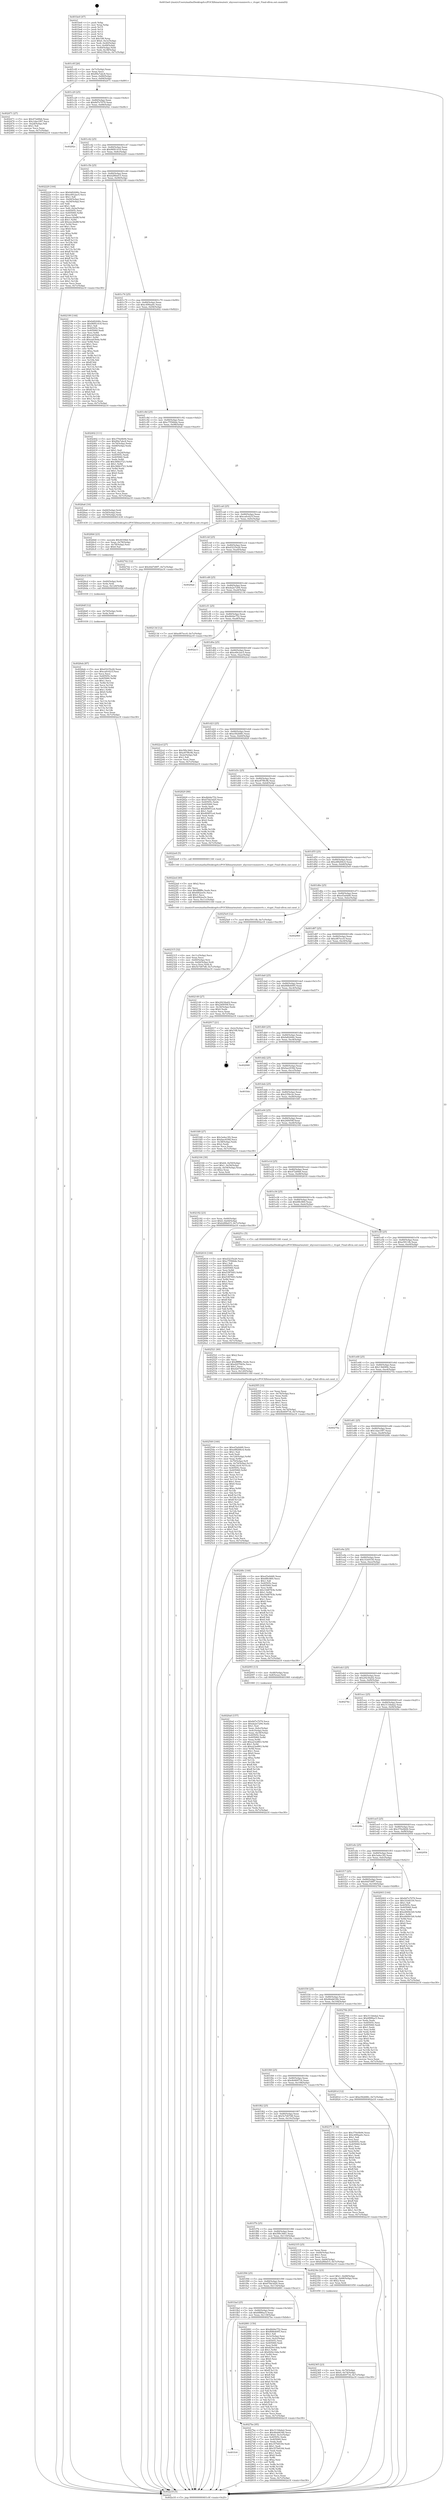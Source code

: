 digraph "0x401be0" {
  label = "0x401be0 (/mnt/c/Users/mathe/Desktop/tcc/POCII/binaries/extr_xhyvesrcvmmiovrtc.c_rtcget_Final-ollvm.out::main(0))"
  labelloc = "t"
  node[shape=record]

  Entry [label="",width=0.3,height=0.3,shape=circle,fillcolor=black,style=filled]
  "0x401c0f" [label="{
     0x401c0f [26]\l
     | [instrs]\l
     &nbsp;&nbsp;0x401c0f \<+3\>: mov -0x7c(%rbp),%eax\l
     &nbsp;&nbsp;0x401c12 \<+2\>: mov %eax,%ecx\l
     &nbsp;&nbsp;0x401c14 \<+6\>: sub $0x89a7abc8,%ecx\l
     &nbsp;&nbsp;0x401c1a \<+3\>: mov %eax,-0x80(%rbp)\l
     &nbsp;&nbsp;0x401c1d \<+6\>: mov %ecx,-0x84(%rbp)\l
     &nbsp;&nbsp;0x401c23 \<+6\>: je 0000000000402471 \<main+0x891\>\l
  }"]
  "0x402471" [label="{
     0x402471 [27]\l
     | [instrs]\l
     &nbsp;&nbsp;0x402471 \<+5\>: mov $0x472d0b6,%eax\l
     &nbsp;&nbsp;0x402476 \<+5\>: mov $0x1dae1f97,%ecx\l
     &nbsp;&nbsp;0x40247b \<+3\>: mov -0x2d(%rbp),%dl\l
     &nbsp;&nbsp;0x40247e \<+3\>: test $0x1,%dl\l
     &nbsp;&nbsp;0x402481 \<+3\>: cmovne %ecx,%eax\l
     &nbsp;&nbsp;0x402484 \<+3\>: mov %eax,-0x7c(%rbp)\l
     &nbsp;&nbsp;0x402487 \<+5\>: jmp 0000000000402a18 \<main+0xe38\>\l
  }"]
  "0x401c29" [label="{
     0x401c29 [25]\l
     | [instrs]\l
     &nbsp;&nbsp;0x401c29 \<+5\>: jmp 0000000000401c2e \<main+0x4e\>\l
     &nbsp;&nbsp;0x401c2e \<+3\>: mov -0x80(%rbp),%eax\l
     &nbsp;&nbsp;0x401c31 \<+5\>: sub $0x8d7e7079,%eax\l
     &nbsp;&nbsp;0x401c36 \<+6\>: mov %eax,-0x88(%rbp)\l
     &nbsp;&nbsp;0x401c3c \<+6\>: je 000000000040292c \<main+0xd4c\>\l
  }"]
  Exit [label="",width=0.3,height=0.3,shape=circle,fillcolor=black,style=filled,peripheries=2]
  "0x40292c" [label="{
     0x40292c\l
  }", style=dashed]
  "0x401c42" [label="{
     0x401c42 [25]\l
     | [instrs]\l
     &nbsp;&nbsp;0x401c42 \<+5\>: jmp 0000000000401c47 \<main+0x67\>\l
     &nbsp;&nbsp;0x401c47 \<+3\>: mov -0x80(%rbp),%eax\l
     &nbsp;&nbsp;0x401c4a \<+5\>: sub $0x96f41418,%eax\l
     &nbsp;&nbsp;0x401c4f \<+6\>: mov %eax,-0x8c(%rbp)\l
     &nbsp;&nbsp;0x401c55 \<+6\>: je 0000000000402229 \<main+0x649\>\l
  }"]
  "0x401fc6" [label="{
     0x401fc6\l
  }", style=dashed]
  "0x402229" [label="{
     0x402229 [164]\l
     | [instrs]\l
     &nbsp;&nbsp;0x402229 \<+5\>: mov $0xfa82446c,%eax\l
     &nbsp;&nbsp;0x40222e \<+5\>: mov $0xe49c2ac5,%ecx\l
     &nbsp;&nbsp;0x402233 \<+2\>: mov $0x1,%dl\l
     &nbsp;&nbsp;0x402235 \<+3\>: mov -0x64(%rbp),%esi\l
     &nbsp;&nbsp;0x402238 \<+3\>: cmp -0x54(%rbp),%esi\l
     &nbsp;&nbsp;0x40223b \<+4\>: setl %dil\l
     &nbsp;&nbsp;0x40223f \<+4\>: and $0x1,%dil\l
     &nbsp;&nbsp;0x402243 \<+4\>: mov %dil,-0x2e(%rbp)\l
     &nbsp;&nbsp;0x402247 \<+7\>: mov 0x40505c,%esi\l
     &nbsp;&nbsp;0x40224e \<+8\>: mov 0x405060,%r8d\l
     &nbsp;&nbsp;0x402256 \<+3\>: mov %esi,%r9d\l
     &nbsp;&nbsp;0x402259 \<+7\>: sub $0xeec2bd8f,%r9d\l
     &nbsp;&nbsp;0x402260 \<+4\>: sub $0x1,%r9d\l
     &nbsp;&nbsp;0x402264 \<+7\>: add $0xeec2bd8f,%r9d\l
     &nbsp;&nbsp;0x40226b \<+4\>: imul %r9d,%esi\l
     &nbsp;&nbsp;0x40226f \<+3\>: and $0x1,%esi\l
     &nbsp;&nbsp;0x402272 \<+3\>: cmp $0x0,%esi\l
     &nbsp;&nbsp;0x402275 \<+4\>: sete %dil\l
     &nbsp;&nbsp;0x402279 \<+4\>: cmp $0xa,%r8d\l
     &nbsp;&nbsp;0x40227d \<+4\>: setl %r10b\l
     &nbsp;&nbsp;0x402281 \<+3\>: mov %dil,%r11b\l
     &nbsp;&nbsp;0x402284 \<+4\>: xor $0xff,%r11b\l
     &nbsp;&nbsp;0x402288 \<+3\>: mov %r10b,%bl\l
     &nbsp;&nbsp;0x40228b \<+3\>: xor $0xff,%bl\l
     &nbsp;&nbsp;0x40228e \<+3\>: xor $0x1,%dl\l
     &nbsp;&nbsp;0x402291 \<+3\>: mov %r11b,%r14b\l
     &nbsp;&nbsp;0x402294 \<+4\>: and $0xff,%r14b\l
     &nbsp;&nbsp;0x402298 \<+3\>: and %dl,%dil\l
     &nbsp;&nbsp;0x40229b \<+3\>: mov %bl,%r15b\l
     &nbsp;&nbsp;0x40229e \<+4\>: and $0xff,%r15b\l
     &nbsp;&nbsp;0x4022a2 \<+3\>: and %dl,%r10b\l
     &nbsp;&nbsp;0x4022a5 \<+3\>: or %dil,%r14b\l
     &nbsp;&nbsp;0x4022a8 \<+3\>: or %r10b,%r15b\l
     &nbsp;&nbsp;0x4022ab \<+3\>: xor %r15b,%r14b\l
     &nbsp;&nbsp;0x4022ae \<+3\>: or %bl,%r11b\l
     &nbsp;&nbsp;0x4022b1 \<+4\>: xor $0xff,%r11b\l
     &nbsp;&nbsp;0x4022b5 \<+3\>: or $0x1,%dl\l
     &nbsp;&nbsp;0x4022b8 \<+3\>: and %dl,%r11b\l
     &nbsp;&nbsp;0x4022bb \<+3\>: or %r11b,%r14b\l
     &nbsp;&nbsp;0x4022be \<+4\>: test $0x1,%r14b\l
     &nbsp;&nbsp;0x4022c2 \<+3\>: cmovne %ecx,%eax\l
     &nbsp;&nbsp;0x4022c5 \<+3\>: mov %eax,-0x7c(%rbp)\l
     &nbsp;&nbsp;0x4022c8 \<+5\>: jmp 0000000000402a18 \<main+0xe38\>\l
  }"]
  "0x401c5b" [label="{
     0x401c5b [25]\l
     | [instrs]\l
     &nbsp;&nbsp;0x401c5b \<+5\>: jmp 0000000000401c60 \<main+0x80\>\l
     &nbsp;&nbsp;0x401c60 \<+3\>: mov -0x80(%rbp),%eax\l
     &nbsp;&nbsp;0x401c63 \<+5\>: sub $0xb2f6bd15,%eax\l
     &nbsp;&nbsp;0x401c68 \<+6\>: mov %eax,-0x90(%rbp)\l
     &nbsp;&nbsp;0x401c6e \<+6\>: je 0000000000402199 \<main+0x5b9\>\l
  }"]
  "0x4027be" [label="{
     0x4027be [95]\l
     | [instrs]\l
     &nbsp;&nbsp;0x4027be \<+5\>: mov $0x311bbda2,%eax\l
     &nbsp;&nbsp;0x4027c3 \<+5\>: mov $0x46ab634b,%ecx\l
     &nbsp;&nbsp;0x4027c8 \<+7\>: movl $0x0,-0x3c(%rbp)\l
     &nbsp;&nbsp;0x4027cf \<+7\>: mov 0x40505c,%edx\l
     &nbsp;&nbsp;0x4027d6 \<+7\>: mov 0x405060,%esi\l
     &nbsp;&nbsp;0x4027dd \<+2\>: mov %edx,%edi\l
     &nbsp;&nbsp;0x4027df \<+6\>: add $0x357b8184,%edi\l
     &nbsp;&nbsp;0x4027e5 \<+3\>: sub $0x1,%edi\l
     &nbsp;&nbsp;0x4027e8 \<+6\>: sub $0x357b8184,%edi\l
     &nbsp;&nbsp;0x4027ee \<+3\>: imul %edi,%edx\l
     &nbsp;&nbsp;0x4027f1 \<+3\>: and $0x1,%edx\l
     &nbsp;&nbsp;0x4027f4 \<+3\>: cmp $0x0,%edx\l
     &nbsp;&nbsp;0x4027f7 \<+4\>: sete %r8b\l
     &nbsp;&nbsp;0x4027fb \<+3\>: cmp $0xa,%esi\l
     &nbsp;&nbsp;0x4027fe \<+4\>: setl %r9b\l
     &nbsp;&nbsp;0x402802 \<+3\>: mov %r8b,%r10b\l
     &nbsp;&nbsp;0x402805 \<+3\>: and %r9b,%r10b\l
     &nbsp;&nbsp;0x402808 \<+3\>: xor %r9b,%r8b\l
     &nbsp;&nbsp;0x40280b \<+3\>: or %r8b,%r10b\l
     &nbsp;&nbsp;0x40280e \<+4\>: test $0x1,%r10b\l
     &nbsp;&nbsp;0x402812 \<+3\>: cmovne %ecx,%eax\l
     &nbsp;&nbsp;0x402815 \<+3\>: mov %eax,-0x7c(%rbp)\l
     &nbsp;&nbsp;0x402818 \<+5\>: jmp 0000000000402a18 \<main+0xe38\>\l
  }"]
  "0x402199" [label="{
     0x402199 [144]\l
     | [instrs]\l
     &nbsp;&nbsp;0x402199 \<+5\>: mov $0xfa82446c,%eax\l
     &nbsp;&nbsp;0x40219e \<+5\>: mov $0x96f41418,%ecx\l
     &nbsp;&nbsp;0x4021a3 \<+2\>: mov $0x1,%dl\l
     &nbsp;&nbsp;0x4021a5 \<+7\>: mov 0x40505c,%esi\l
     &nbsp;&nbsp;0x4021ac \<+7\>: mov 0x405060,%edi\l
     &nbsp;&nbsp;0x4021b3 \<+3\>: mov %esi,%r8d\l
     &nbsp;&nbsp;0x4021b6 \<+7\>: add $0xea03bda,%r8d\l
     &nbsp;&nbsp;0x4021bd \<+4\>: sub $0x1,%r8d\l
     &nbsp;&nbsp;0x4021c1 \<+7\>: sub $0xea03bda,%r8d\l
     &nbsp;&nbsp;0x4021c8 \<+4\>: imul %r8d,%esi\l
     &nbsp;&nbsp;0x4021cc \<+3\>: and $0x1,%esi\l
     &nbsp;&nbsp;0x4021cf \<+3\>: cmp $0x0,%esi\l
     &nbsp;&nbsp;0x4021d2 \<+4\>: sete %r9b\l
     &nbsp;&nbsp;0x4021d6 \<+3\>: cmp $0xa,%edi\l
     &nbsp;&nbsp;0x4021d9 \<+4\>: setl %r10b\l
     &nbsp;&nbsp;0x4021dd \<+3\>: mov %r9b,%r11b\l
     &nbsp;&nbsp;0x4021e0 \<+4\>: xor $0xff,%r11b\l
     &nbsp;&nbsp;0x4021e4 \<+3\>: mov %r10b,%bl\l
     &nbsp;&nbsp;0x4021e7 \<+3\>: xor $0xff,%bl\l
     &nbsp;&nbsp;0x4021ea \<+3\>: xor $0x0,%dl\l
     &nbsp;&nbsp;0x4021ed \<+3\>: mov %r11b,%r14b\l
     &nbsp;&nbsp;0x4021f0 \<+4\>: and $0x0,%r14b\l
     &nbsp;&nbsp;0x4021f4 \<+3\>: and %dl,%r9b\l
     &nbsp;&nbsp;0x4021f7 \<+3\>: mov %bl,%r15b\l
     &nbsp;&nbsp;0x4021fa \<+4\>: and $0x0,%r15b\l
     &nbsp;&nbsp;0x4021fe \<+3\>: and %dl,%r10b\l
     &nbsp;&nbsp;0x402201 \<+3\>: or %r9b,%r14b\l
     &nbsp;&nbsp;0x402204 \<+3\>: or %r10b,%r15b\l
     &nbsp;&nbsp;0x402207 \<+3\>: xor %r15b,%r14b\l
     &nbsp;&nbsp;0x40220a \<+3\>: or %bl,%r11b\l
     &nbsp;&nbsp;0x40220d \<+4\>: xor $0xff,%r11b\l
     &nbsp;&nbsp;0x402211 \<+3\>: or $0x0,%dl\l
     &nbsp;&nbsp;0x402214 \<+3\>: and %dl,%r11b\l
     &nbsp;&nbsp;0x402217 \<+3\>: or %r11b,%r14b\l
     &nbsp;&nbsp;0x40221a \<+4\>: test $0x1,%r14b\l
     &nbsp;&nbsp;0x40221e \<+3\>: cmovne %ecx,%eax\l
     &nbsp;&nbsp;0x402221 \<+3\>: mov %eax,-0x7c(%rbp)\l
     &nbsp;&nbsp;0x402224 \<+5\>: jmp 0000000000402a18 \<main+0xe38\>\l
  }"]
  "0x401c74" [label="{
     0x401c74 [25]\l
     | [instrs]\l
     &nbsp;&nbsp;0x401c74 \<+5\>: jmp 0000000000401c79 \<main+0x99\>\l
     &nbsp;&nbsp;0x401c79 \<+3\>: mov -0x80(%rbp),%eax\l
     &nbsp;&nbsp;0x401c7c \<+5\>: sub $0xc499aa0c,%eax\l
     &nbsp;&nbsp;0x401c81 \<+6\>: mov %eax,-0x94(%rbp)\l
     &nbsp;&nbsp;0x401c87 \<+6\>: je 0000000000402402 \<main+0x822\>\l
  }"]
  "0x401fad" [label="{
     0x401fad [25]\l
     | [instrs]\l
     &nbsp;&nbsp;0x401fad \<+5\>: jmp 0000000000401fb2 \<main+0x3d2\>\l
     &nbsp;&nbsp;0x401fb2 \<+3\>: mov -0x80(%rbp),%eax\l
     &nbsp;&nbsp;0x401fb5 \<+5\>: sub $0x6f8f6ac5,%eax\l
     &nbsp;&nbsp;0x401fba \<+6\>: mov %eax,-0x118(%rbp)\l
     &nbsp;&nbsp;0x401fc0 \<+6\>: je 00000000004027be \<main+0xbde\>\l
  }"]
  "0x402402" [label="{
     0x402402 [111]\l
     | [instrs]\l
     &nbsp;&nbsp;0x402402 \<+5\>: mov $0x370e0b94,%eax\l
     &nbsp;&nbsp;0x402407 \<+5\>: mov $0x89a7abc8,%ecx\l
     &nbsp;&nbsp;0x40240c \<+3\>: mov -0x74(%rbp),%edx\l
     &nbsp;&nbsp;0x40240f \<+3\>: cmp -0x68(%rbp),%edx\l
     &nbsp;&nbsp;0x402412 \<+4\>: setl %sil\l
     &nbsp;&nbsp;0x402416 \<+4\>: and $0x1,%sil\l
     &nbsp;&nbsp;0x40241a \<+4\>: mov %sil,-0x2d(%rbp)\l
     &nbsp;&nbsp;0x40241e \<+7\>: mov 0x40505c,%edx\l
     &nbsp;&nbsp;0x402425 \<+7\>: mov 0x405060,%edi\l
     &nbsp;&nbsp;0x40242c \<+3\>: mov %edx,%r8d\l
     &nbsp;&nbsp;0x40242f \<+7\>: add $0x366b3723,%r8d\l
     &nbsp;&nbsp;0x402436 \<+4\>: sub $0x1,%r8d\l
     &nbsp;&nbsp;0x40243a \<+7\>: sub $0x366b3723,%r8d\l
     &nbsp;&nbsp;0x402441 \<+4\>: imul %r8d,%edx\l
     &nbsp;&nbsp;0x402445 \<+3\>: and $0x1,%edx\l
     &nbsp;&nbsp;0x402448 \<+3\>: cmp $0x0,%edx\l
     &nbsp;&nbsp;0x40244b \<+4\>: sete %sil\l
     &nbsp;&nbsp;0x40244f \<+3\>: cmp $0xa,%edi\l
     &nbsp;&nbsp;0x402452 \<+4\>: setl %r9b\l
     &nbsp;&nbsp;0x402456 \<+3\>: mov %sil,%r10b\l
     &nbsp;&nbsp;0x402459 \<+3\>: and %r9b,%r10b\l
     &nbsp;&nbsp;0x40245c \<+3\>: xor %r9b,%sil\l
     &nbsp;&nbsp;0x40245f \<+3\>: or %sil,%r10b\l
     &nbsp;&nbsp;0x402462 \<+4\>: test $0x1,%r10b\l
     &nbsp;&nbsp;0x402466 \<+3\>: cmovne %ecx,%eax\l
     &nbsp;&nbsp;0x402469 \<+3\>: mov %eax,-0x7c(%rbp)\l
     &nbsp;&nbsp;0x40246c \<+5\>: jmp 0000000000402a18 \<main+0xe38\>\l
  }"]
  "0x401c8d" [label="{
     0x401c8d [25]\l
     | [instrs]\l
     &nbsp;&nbsp;0x401c8d \<+5\>: jmp 0000000000401c92 \<main+0xb2\>\l
     &nbsp;&nbsp;0x401c92 \<+3\>: mov -0x80(%rbp),%eax\l
     &nbsp;&nbsp;0x401c95 \<+5\>: sub $0xc75566de,%eax\l
     &nbsp;&nbsp;0x401c9a \<+6\>: mov %eax,-0x98(%rbp)\l
     &nbsp;&nbsp;0x401ca0 \<+6\>: je 00000000004026a6 \<main+0xac6\>\l
  }"]
  "0x402881" [label="{
     0x402881 [150]\l
     | [instrs]\l
     &nbsp;&nbsp;0x402881 \<+5\>: mov $0xdb0de752,%eax\l
     &nbsp;&nbsp;0x402886 \<+5\>: mov $0xf68b4095,%ecx\l
     &nbsp;&nbsp;0x40288b \<+2\>: mov $0x1,%dl\l
     &nbsp;&nbsp;0x40288d \<+3\>: mov -0x3c(%rbp),%esi\l
     &nbsp;&nbsp;0x402890 \<+3\>: mov %esi,-0x2c(%rbp)\l
     &nbsp;&nbsp;0x402893 \<+7\>: mov 0x40505c,%esi\l
     &nbsp;&nbsp;0x40289a \<+7\>: mov 0x405060,%edi\l
     &nbsp;&nbsp;0x4028a1 \<+3\>: mov %esi,%r8d\l
     &nbsp;&nbsp;0x4028a4 \<+7\>: add $0x829e14da,%r8d\l
     &nbsp;&nbsp;0x4028ab \<+4\>: sub $0x1,%r8d\l
     &nbsp;&nbsp;0x4028af \<+7\>: sub $0x829e14da,%r8d\l
     &nbsp;&nbsp;0x4028b6 \<+4\>: imul %r8d,%esi\l
     &nbsp;&nbsp;0x4028ba \<+3\>: and $0x1,%esi\l
     &nbsp;&nbsp;0x4028bd \<+3\>: cmp $0x0,%esi\l
     &nbsp;&nbsp;0x4028c0 \<+4\>: sete %r9b\l
     &nbsp;&nbsp;0x4028c4 \<+3\>: cmp $0xa,%edi\l
     &nbsp;&nbsp;0x4028c7 \<+4\>: setl %r10b\l
     &nbsp;&nbsp;0x4028cb \<+3\>: mov %r9b,%r11b\l
     &nbsp;&nbsp;0x4028ce \<+4\>: xor $0xff,%r11b\l
     &nbsp;&nbsp;0x4028d2 \<+3\>: mov %r10b,%bl\l
     &nbsp;&nbsp;0x4028d5 \<+3\>: xor $0xff,%bl\l
     &nbsp;&nbsp;0x4028d8 \<+3\>: xor $0x0,%dl\l
     &nbsp;&nbsp;0x4028db \<+3\>: mov %r11b,%r14b\l
     &nbsp;&nbsp;0x4028de \<+4\>: and $0x0,%r14b\l
     &nbsp;&nbsp;0x4028e2 \<+3\>: and %dl,%r9b\l
     &nbsp;&nbsp;0x4028e5 \<+3\>: mov %bl,%r15b\l
     &nbsp;&nbsp;0x4028e8 \<+4\>: and $0x0,%r15b\l
     &nbsp;&nbsp;0x4028ec \<+3\>: and %dl,%r10b\l
     &nbsp;&nbsp;0x4028ef \<+3\>: or %r9b,%r14b\l
     &nbsp;&nbsp;0x4028f2 \<+3\>: or %r10b,%r15b\l
     &nbsp;&nbsp;0x4028f5 \<+3\>: xor %r15b,%r14b\l
     &nbsp;&nbsp;0x4028f8 \<+3\>: or %bl,%r11b\l
     &nbsp;&nbsp;0x4028fb \<+4\>: xor $0xff,%r11b\l
     &nbsp;&nbsp;0x4028ff \<+3\>: or $0x0,%dl\l
     &nbsp;&nbsp;0x402902 \<+3\>: and %dl,%r11b\l
     &nbsp;&nbsp;0x402905 \<+3\>: or %r11b,%r14b\l
     &nbsp;&nbsp;0x402908 \<+4\>: test $0x1,%r14b\l
     &nbsp;&nbsp;0x40290c \<+3\>: cmovne %ecx,%eax\l
     &nbsp;&nbsp;0x40290f \<+3\>: mov %eax,-0x7c(%rbp)\l
     &nbsp;&nbsp;0x402912 \<+5\>: jmp 0000000000402a18 \<main+0xe38\>\l
  }"]
  "0x4026a6" [label="{
     0x4026a6 [16]\l
     | [instrs]\l
     &nbsp;&nbsp;0x4026a6 \<+4\>: mov -0x60(%rbp),%rdi\l
     &nbsp;&nbsp;0x4026aa \<+3\>: mov -0x50(%rbp),%esi\l
     &nbsp;&nbsp;0x4026ad \<+4\>: mov -0x70(%rbp),%rdx\l
     &nbsp;&nbsp;0x4026b1 \<+5\>: call 0000000000401430 \<rtcget\>\l
     | [calls]\l
     &nbsp;&nbsp;0x401430 \{1\} (/mnt/c/Users/mathe/Desktop/tcc/POCII/binaries/extr_xhyvesrcvmmiovrtc.c_rtcget_Final-ollvm.out::rtcget)\l
  }"]
  "0x401ca6" [label="{
     0x401ca6 [25]\l
     | [instrs]\l
     &nbsp;&nbsp;0x401ca6 \<+5\>: jmp 0000000000401cab \<main+0xcb\>\l
     &nbsp;&nbsp;0x401cab \<+3\>: mov -0x80(%rbp),%eax\l
     &nbsp;&nbsp;0x401cae \<+5\>: sub $0xca0c421f,%eax\l
     &nbsp;&nbsp;0x401cb3 \<+6\>: mov %eax,-0x9c(%rbp)\l
     &nbsp;&nbsp;0x401cb9 \<+6\>: je 0000000000402742 \<main+0xb62\>\l
  }"]
  "0x4026eb" [label="{
     0x4026eb [87]\l
     | [instrs]\l
     &nbsp;&nbsp;0x4026eb \<+5\>: mov $0xd3235e26,%eax\l
     &nbsp;&nbsp;0x4026f0 \<+5\>: mov $0xca0c421f,%esi\l
     &nbsp;&nbsp;0x4026f5 \<+2\>: xor %ecx,%ecx\l
     &nbsp;&nbsp;0x4026f7 \<+8\>: mov 0x40505c,%r8d\l
     &nbsp;&nbsp;0x4026ff \<+8\>: mov 0x405060,%r9d\l
     &nbsp;&nbsp;0x402707 \<+3\>: sub $0x1,%ecx\l
     &nbsp;&nbsp;0x40270a \<+3\>: mov %r8d,%r10d\l
     &nbsp;&nbsp;0x40270d \<+3\>: add %ecx,%r10d\l
     &nbsp;&nbsp;0x402710 \<+4\>: imul %r10d,%r8d\l
     &nbsp;&nbsp;0x402714 \<+4\>: and $0x1,%r8d\l
     &nbsp;&nbsp;0x402718 \<+4\>: cmp $0x0,%r8d\l
     &nbsp;&nbsp;0x40271c \<+4\>: sete %r11b\l
     &nbsp;&nbsp;0x402720 \<+4\>: cmp $0xa,%r9d\l
     &nbsp;&nbsp;0x402724 \<+3\>: setl %bl\l
     &nbsp;&nbsp;0x402727 \<+3\>: mov %r11b,%r14b\l
     &nbsp;&nbsp;0x40272a \<+3\>: and %bl,%r14b\l
     &nbsp;&nbsp;0x40272d \<+3\>: xor %bl,%r11b\l
     &nbsp;&nbsp;0x402730 \<+3\>: or %r11b,%r14b\l
     &nbsp;&nbsp;0x402733 \<+4\>: test $0x1,%r14b\l
     &nbsp;&nbsp;0x402737 \<+3\>: cmovne %esi,%eax\l
     &nbsp;&nbsp;0x40273a \<+3\>: mov %eax,-0x7c(%rbp)\l
     &nbsp;&nbsp;0x40273d \<+5\>: jmp 0000000000402a18 \<main+0xe38\>\l
  }"]
  "0x402742" [label="{
     0x402742 [12]\l
     | [instrs]\l
     &nbsp;&nbsp;0x402742 \<+7\>: movl $0x44d7d9f7,-0x7c(%rbp)\l
     &nbsp;&nbsp;0x402749 \<+5\>: jmp 0000000000402a18 \<main+0xe38\>\l
  }"]
  "0x401cbf" [label="{
     0x401cbf [25]\l
     | [instrs]\l
     &nbsp;&nbsp;0x401cbf \<+5\>: jmp 0000000000401cc4 \<main+0xe4\>\l
     &nbsp;&nbsp;0x401cc4 \<+3\>: mov -0x80(%rbp),%eax\l
     &nbsp;&nbsp;0x401cc7 \<+5\>: sub $0xd3235e26,%eax\l
     &nbsp;&nbsp;0x401ccc \<+6\>: mov %eax,-0xa0(%rbp)\l
     &nbsp;&nbsp;0x401cd2 \<+6\>: je 00000000004029ad \<main+0xdcd\>\l
  }"]
  "0x4026df" [label="{
     0x4026df [12]\l
     | [instrs]\l
     &nbsp;&nbsp;0x4026df \<+4\>: mov -0x70(%rbp),%rdx\l
     &nbsp;&nbsp;0x4026e3 \<+3\>: mov %rdx,%rdi\l
     &nbsp;&nbsp;0x4026e6 \<+5\>: call 0000000000401030 \<free@plt\>\l
     | [calls]\l
     &nbsp;&nbsp;0x401030 \{1\} (unknown)\l
  }"]
  "0x4029ad" [label="{
     0x4029ad\l
  }", style=dashed]
  "0x401cd8" [label="{
     0x401cd8 [25]\l
     | [instrs]\l
     &nbsp;&nbsp;0x401cd8 \<+5\>: jmp 0000000000401cdd \<main+0xfd\>\l
     &nbsp;&nbsp;0x401cdd \<+3\>: mov -0x80(%rbp),%eax\l
     &nbsp;&nbsp;0x401ce0 \<+5\>: sub $0xda2e7294,%eax\l
     &nbsp;&nbsp;0x401ce5 \<+6\>: mov %eax,-0xa4(%rbp)\l
     &nbsp;&nbsp;0x401ceb \<+6\>: je 000000000040213d \<main+0x55d\>\l
  }"]
  "0x4026cd" [label="{
     0x4026cd [18]\l
     | [instrs]\l
     &nbsp;&nbsp;0x4026cd \<+4\>: mov -0x60(%rbp),%rdx\l
     &nbsp;&nbsp;0x4026d1 \<+3\>: mov %rdx,%rdi\l
     &nbsp;&nbsp;0x4026d4 \<+6\>: mov %eax,-0x124(%rbp)\l
     &nbsp;&nbsp;0x4026da \<+5\>: call 0000000000401030 \<free@plt\>\l
     | [calls]\l
     &nbsp;&nbsp;0x401030 \{1\} (unknown)\l
  }"]
  "0x40213d" [label="{
     0x40213d [12]\l
     | [instrs]\l
     &nbsp;&nbsp;0x40213d \<+7\>: movl $0xef67ecc0,-0x7c(%rbp)\l
     &nbsp;&nbsp;0x402144 \<+5\>: jmp 0000000000402a18 \<main+0xe38\>\l
  }"]
  "0x401cf1" [label="{
     0x401cf1 [25]\l
     | [instrs]\l
     &nbsp;&nbsp;0x401cf1 \<+5\>: jmp 0000000000401cf6 \<main+0x116\>\l
     &nbsp;&nbsp;0x401cf6 \<+3\>: mov -0x80(%rbp),%eax\l
     &nbsp;&nbsp;0x401cf9 \<+5\>: sub $0xdb0de752,%eax\l
     &nbsp;&nbsp;0x401cfe \<+6\>: mov %eax,-0xa8(%rbp)\l
     &nbsp;&nbsp;0x401d04 \<+6\>: je 0000000000402a11 \<main+0xe31\>\l
  }"]
  "0x4026b6" [label="{
     0x4026b6 [23]\l
     | [instrs]\l
     &nbsp;&nbsp;0x4026b6 \<+10\>: movabs $0x4030b6,%rdi\l
     &nbsp;&nbsp;0x4026c0 \<+3\>: mov %eax,-0x78(%rbp)\l
     &nbsp;&nbsp;0x4026c3 \<+3\>: mov -0x78(%rbp),%esi\l
     &nbsp;&nbsp;0x4026c6 \<+2\>: mov $0x0,%al\l
     &nbsp;&nbsp;0x4026c8 \<+5\>: call 0000000000401040 \<printf@plt\>\l
     | [calls]\l
     &nbsp;&nbsp;0x401040 \{1\} (unknown)\l
  }"]
  "0x402a11" [label="{
     0x402a11\l
  }", style=dashed]
  "0x401d0a" [label="{
     0x401d0a [25]\l
     | [instrs]\l
     &nbsp;&nbsp;0x401d0a \<+5\>: jmp 0000000000401d0f \<main+0x12f\>\l
     &nbsp;&nbsp;0x401d0f \<+3\>: mov -0x80(%rbp),%eax\l
     &nbsp;&nbsp;0x401d12 \<+5\>: sub $0xe49c2ac5,%eax\l
     &nbsp;&nbsp;0x401d17 \<+6\>: mov %eax,-0xac(%rbp)\l
     &nbsp;&nbsp;0x401d1d \<+6\>: je 00000000004022cd \<main+0x6ed\>\l
  }"]
  "0x402549" [label="{
     0x402549 [160]\l
     | [instrs]\l
     &nbsp;&nbsp;0x402549 \<+5\>: mov $0xef3a0dd0,%ecx\l
     &nbsp;&nbsp;0x40254e \<+5\>: mov $0xe88284c4,%edx\l
     &nbsp;&nbsp;0x402553 \<+3\>: mov $0x1,%sil\l
     &nbsp;&nbsp;0x402556 \<+2\>: xor %edi,%edi\l
     &nbsp;&nbsp;0x402558 \<+7\>: mov -0x120(%rbp),%r8d\l
     &nbsp;&nbsp;0x40255f \<+4\>: imul %eax,%r8d\l
     &nbsp;&nbsp;0x402563 \<+4\>: mov -0x70(%rbp),%r9\l
     &nbsp;&nbsp;0x402567 \<+4\>: movslq -0x74(%rbp),%r10\l
     &nbsp;&nbsp;0x40256b \<+4\>: mov %r8d,(%r9,%r10,4)\l
     &nbsp;&nbsp;0x40256f \<+7\>: mov 0x40505c,%eax\l
     &nbsp;&nbsp;0x402576 \<+8\>: mov 0x405060,%r8d\l
     &nbsp;&nbsp;0x40257e \<+3\>: sub $0x1,%edi\l
     &nbsp;&nbsp;0x402581 \<+3\>: mov %eax,%r11d\l
     &nbsp;&nbsp;0x402584 \<+3\>: add %edi,%r11d\l
     &nbsp;&nbsp;0x402587 \<+4\>: imul %r11d,%eax\l
     &nbsp;&nbsp;0x40258b \<+3\>: and $0x1,%eax\l
     &nbsp;&nbsp;0x40258e \<+3\>: cmp $0x0,%eax\l
     &nbsp;&nbsp;0x402591 \<+3\>: sete %bl\l
     &nbsp;&nbsp;0x402594 \<+4\>: cmp $0xa,%r8d\l
     &nbsp;&nbsp;0x402598 \<+4\>: setl %r14b\l
     &nbsp;&nbsp;0x40259c \<+3\>: mov %bl,%r15b\l
     &nbsp;&nbsp;0x40259f \<+4\>: xor $0xff,%r15b\l
     &nbsp;&nbsp;0x4025a3 \<+3\>: mov %r14b,%r12b\l
     &nbsp;&nbsp;0x4025a6 \<+4\>: xor $0xff,%r12b\l
     &nbsp;&nbsp;0x4025aa \<+4\>: xor $0x1,%sil\l
     &nbsp;&nbsp;0x4025ae \<+3\>: mov %r15b,%r13b\l
     &nbsp;&nbsp;0x4025b1 \<+4\>: and $0xff,%r13b\l
     &nbsp;&nbsp;0x4025b5 \<+3\>: and %sil,%bl\l
     &nbsp;&nbsp;0x4025b8 \<+3\>: mov %r12b,%al\l
     &nbsp;&nbsp;0x4025bb \<+2\>: and $0xff,%al\l
     &nbsp;&nbsp;0x4025bd \<+3\>: and %sil,%r14b\l
     &nbsp;&nbsp;0x4025c0 \<+3\>: or %bl,%r13b\l
     &nbsp;&nbsp;0x4025c3 \<+3\>: or %r14b,%al\l
     &nbsp;&nbsp;0x4025c6 \<+3\>: xor %al,%r13b\l
     &nbsp;&nbsp;0x4025c9 \<+3\>: or %r12b,%r15b\l
     &nbsp;&nbsp;0x4025cc \<+4\>: xor $0xff,%r15b\l
     &nbsp;&nbsp;0x4025d0 \<+4\>: or $0x1,%sil\l
     &nbsp;&nbsp;0x4025d4 \<+3\>: and %sil,%r15b\l
     &nbsp;&nbsp;0x4025d7 \<+3\>: or %r15b,%r13b\l
     &nbsp;&nbsp;0x4025da \<+4\>: test $0x1,%r13b\l
     &nbsp;&nbsp;0x4025de \<+3\>: cmovne %edx,%ecx\l
     &nbsp;&nbsp;0x4025e1 \<+3\>: mov %ecx,-0x7c(%rbp)\l
     &nbsp;&nbsp;0x4025e4 \<+5\>: jmp 0000000000402a18 \<main+0xe38\>\l
  }"]
  "0x4022cd" [label="{
     0x4022cd [27]\l
     | [instrs]\l
     &nbsp;&nbsp;0x4022cd \<+5\>: mov $0x5f9c3661,%eax\l
     &nbsp;&nbsp;0x4022d2 \<+5\>: mov $0xe87f8c9b,%ecx\l
     &nbsp;&nbsp;0x4022d7 \<+3\>: mov -0x2e(%rbp),%dl\l
     &nbsp;&nbsp;0x4022da \<+3\>: test $0x1,%dl\l
     &nbsp;&nbsp;0x4022dd \<+3\>: cmovne %ecx,%eax\l
     &nbsp;&nbsp;0x4022e0 \<+3\>: mov %eax,-0x7c(%rbp)\l
     &nbsp;&nbsp;0x4022e3 \<+5\>: jmp 0000000000402a18 \<main+0xe38\>\l
  }"]
  "0x401d23" [label="{
     0x401d23 [25]\l
     | [instrs]\l
     &nbsp;&nbsp;0x401d23 \<+5\>: jmp 0000000000401d28 \<main+0x148\>\l
     &nbsp;&nbsp;0x401d28 \<+3\>: mov -0x80(%rbp),%eax\l
     &nbsp;&nbsp;0x401d2b \<+5\>: sub $0xe56268fc,%eax\l
     &nbsp;&nbsp;0x401d30 \<+6\>: mov %eax,-0xb0(%rbp)\l
     &nbsp;&nbsp;0x401d36 \<+6\>: je 0000000000402829 \<main+0xc49\>\l
  }"]
  "0x402521" [label="{
     0x402521 [40]\l
     | [instrs]\l
     &nbsp;&nbsp;0x402521 \<+5\>: mov $0x2,%ecx\l
     &nbsp;&nbsp;0x402526 \<+1\>: cltd\l
     &nbsp;&nbsp;0x402527 \<+2\>: idiv %ecx\l
     &nbsp;&nbsp;0x402529 \<+6\>: imul $0xfffffffe,%edx,%ecx\l
     &nbsp;&nbsp;0x40252f \<+6\>: add $0xd2070b5e,%ecx\l
     &nbsp;&nbsp;0x402535 \<+3\>: add $0x1,%ecx\l
     &nbsp;&nbsp;0x402538 \<+6\>: sub $0xd2070b5e,%ecx\l
     &nbsp;&nbsp;0x40253e \<+6\>: mov %ecx,-0x120(%rbp)\l
     &nbsp;&nbsp;0x402544 \<+5\>: call 0000000000401160 \<next_i\>\l
     | [calls]\l
     &nbsp;&nbsp;0x401160 \{1\} (/mnt/c/Users/mathe/Desktop/tcc/POCII/binaries/extr_xhyvesrcvmmiovrtc.c_rtcget_Final-ollvm.out::next_i)\l
  }"]
  "0x402829" [label="{
     0x402829 [88]\l
     | [instrs]\l
     &nbsp;&nbsp;0x402829 \<+5\>: mov $0xdb0de752,%eax\l
     &nbsp;&nbsp;0x40282e \<+5\>: mov $0x67bb3d20,%ecx\l
     &nbsp;&nbsp;0x402833 \<+7\>: mov 0x40505c,%edx\l
     &nbsp;&nbsp;0x40283a \<+7\>: mov 0x405060,%esi\l
     &nbsp;&nbsp;0x402841 \<+2\>: mov %edx,%edi\l
     &nbsp;&nbsp;0x402843 \<+6\>: sub $0x809f51e4,%edi\l
     &nbsp;&nbsp;0x402849 \<+3\>: sub $0x1,%edi\l
     &nbsp;&nbsp;0x40284c \<+6\>: add $0x809f51e4,%edi\l
     &nbsp;&nbsp;0x402852 \<+3\>: imul %edi,%edx\l
     &nbsp;&nbsp;0x402855 \<+3\>: and $0x1,%edx\l
     &nbsp;&nbsp;0x402858 \<+3\>: cmp $0x0,%edx\l
     &nbsp;&nbsp;0x40285b \<+4\>: sete %r8b\l
     &nbsp;&nbsp;0x40285f \<+3\>: cmp $0xa,%esi\l
     &nbsp;&nbsp;0x402862 \<+4\>: setl %r9b\l
     &nbsp;&nbsp;0x402866 \<+3\>: mov %r8b,%r10b\l
     &nbsp;&nbsp;0x402869 \<+3\>: and %r9b,%r10b\l
     &nbsp;&nbsp;0x40286c \<+3\>: xor %r9b,%r8b\l
     &nbsp;&nbsp;0x40286f \<+3\>: or %r8b,%r10b\l
     &nbsp;&nbsp;0x402872 \<+4\>: test $0x1,%r10b\l
     &nbsp;&nbsp;0x402876 \<+3\>: cmovne %ecx,%eax\l
     &nbsp;&nbsp;0x402879 \<+3\>: mov %eax,-0x7c(%rbp)\l
     &nbsp;&nbsp;0x40287c \<+5\>: jmp 0000000000402a18 \<main+0xe38\>\l
  }"]
  "0x401d3c" [label="{
     0x401d3c [25]\l
     | [instrs]\l
     &nbsp;&nbsp;0x401d3c \<+5\>: jmp 0000000000401d41 \<main+0x161\>\l
     &nbsp;&nbsp;0x401d41 \<+3\>: mov -0x80(%rbp),%eax\l
     &nbsp;&nbsp;0x401d44 \<+5\>: sub $0xe87f8c9b,%eax\l
     &nbsp;&nbsp;0x401d49 \<+6\>: mov %eax,-0xb4(%rbp)\l
     &nbsp;&nbsp;0x401d4f \<+6\>: je 00000000004022e8 \<main+0x708\>\l
  }"]
  "0x402365" [label="{
     0x402365 [23]\l
     | [instrs]\l
     &nbsp;&nbsp;0x402365 \<+4\>: mov %rax,-0x70(%rbp)\l
     &nbsp;&nbsp;0x402369 \<+7\>: movl $0x0,-0x74(%rbp)\l
     &nbsp;&nbsp;0x402370 \<+7\>: movl $0x4b469734,-0x7c(%rbp)\l
     &nbsp;&nbsp;0x402377 \<+5\>: jmp 0000000000402a18 \<main+0xe38\>\l
  }"]
  "0x4022e8" [label="{
     0x4022e8 [5]\l
     | [instrs]\l
     &nbsp;&nbsp;0x4022e8 \<+5\>: call 0000000000401160 \<next_i\>\l
     | [calls]\l
     &nbsp;&nbsp;0x401160 \{1\} (/mnt/c/Users/mathe/Desktop/tcc/POCII/binaries/extr_xhyvesrcvmmiovrtc.c_rtcget_Final-ollvm.out::next_i)\l
  }"]
  "0x401d55" [label="{
     0x401d55 [25]\l
     | [instrs]\l
     &nbsp;&nbsp;0x401d55 \<+5\>: jmp 0000000000401d5a \<main+0x17a\>\l
     &nbsp;&nbsp;0x401d5a \<+3\>: mov -0x80(%rbp),%eax\l
     &nbsp;&nbsp;0x401d5d \<+5\>: sub $0xe88284c4,%eax\l
     &nbsp;&nbsp;0x401d62 \<+6\>: mov %eax,-0xb8(%rbp)\l
     &nbsp;&nbsp;0x401d68 \<+6\>: je 00000000004025e9 \<main+0xa09\>\l
  }"]
  "0x401f94" [label="{
     0x401f94 [25]\l
     | [instrs]\l
     &nbsp;&nbsp;0x401f94 \<+5\>: jmp 0000000000401f99 \<main+0x3b9\>\l
     &nbsp;&nbsp;0x401f99 \<+3\>: mov -0x80(%rbp),%eax\l
     &nbsp;&nbsp;0x401f9c \<+5\>: sub $0x67bb3d20,%eax\l
     &nbsp;&nbsp;0x401fa1 \<+6\>: mov %eax,-0x114(%rbp)\l
     &nbsp;&nbsp;0x401fa7 \<+6\>: je 0000000000402881 \<main+0xca1\>\l
  }"]
  "0x4025e9" [label="{
     0x4025e9 [12]\l
     | [instrs]\l
     &nbsp;&nbsp;0x4025e9 \<+7\>: movl $0xe5911fb,-0x7c(%rbp)\l
     &nbsp;&nbsp;0x4025f0 \<+5\>: jmp 0000000000402a18 \<main+0xe38\>\l
  }"]
  "0x401d6e" [label="{
     0x401d6e [25]\l
     | [instrs]\l
     &nbsp;&nbsp;0x401d6e \<+5\>: jmp 0000000000401d73 \<main+0x193\>\l
     &nbsp;&nbsp;0x401d73 \<+3\>: mov -0x80(%rbp),%eax\l
     &nbsp;&nbsp;0x401d76 \<+5\>: sub $0xef3a0dd0,%eax\l
     &nbsp;&nbsp;0x401d7b \<+6\>: mov %eax,-0xbc(%rbp)\l
     &nbsp;&nbsp;0x401d81 \<+6\>: je 0000000000402960 \<main+0xd80\>\l
  }"]
  "0x40234e" [label="{
     0x40234e [23]\l
     | [instrs]\l
     &nbsp;&nbsp;0x40234e \<+7\>: movl $0x1,-0x68(%rbp)\l
     &nbsp;&nbsp;0x402355 \<+4\>: movslq -0x68(%rbp),%rax\l
     &nbsp;&nbsp;0x402359 \<+4\>: shl $0x2,%rax\l
     &nbsp;&nbsp;0x40235d \<+3\>: mov %rax,%rdi\l
     &nbsp;&nbsp;0x402360 \<+5\>: call 0000000000401050 \<malloc@plt\>\l
     | [calls]\l
     &nbsp;&nbsp;0x401050 \{1\} (unknown)\l
  }"]
  "0x402960" [label="{
     0x402960\l
  }", style=dashed]
  "0x401d87" [label="{
     0x401d87 [25]\l
     | [instrs]\l
     &nbsp;&nbsp;0x401d87 \<+5\>: jmp 0000000000401d8c \<main+0x1ac\>\l
     &nbsp;&nbsp;0x401d8c \<+3\>: mov -0x80(%rbp),%eax\l
     &nbsp;&nbsp;0x401d8f \<+5\>: sub $0xef67ecc0,%eax\l
     &nbsp;&nbsp;0x401d94 \<+6\>: mov %eax,-0xc0(%rbp)\l
     &nbsp;&nbsp;0x401d9a \<+6\>: je 0000000000402149 \<main+0x569\>\l
  }"]
  "0x401f7b" [label="{
     0x401f7b [25]\l
     | [instrs]\l
     &nbsp;&nbsp;0x401f7b \<+5\>: jmp 0000000000401f80 \<main+0x3a0\>\l
     &nbsp;&nbsp;0x401f80 \<+3\>: mov -0x80(%rbp),%eax\l
     &nbsp;&nbsp;0x401f83 \<+5\>: sub $0x5f9c3661,%eax\l
     &nbsp;&nbsp;0x401f88 \<+6\>: mov %eax,-0x110(%rbp)\l
     &nbsp;&nbsp;0x401f8e \<+6\>: je 000000000040234e \<main+0x76e\>\l
  }"]
  "0x402149" [label="{
     0x402149 [27]\l
     | [instrs]\l
     &nbsp;&nbsp;0x402149 \<+5\>: mov $0x29236a02,%eax\l
     &nbsp;&nbsp;0x40214e \<+5\>: mov $0x240059f,%ecx\l
     &nbsp;&nbsp;0x402153 \<+3\>: mov -0x34(%rbp),%edx\l
     &nbsp;&nbsp;0x402156 \<+3\>: cmp $0x0,%edx\l
     &nbsp;&nbsp;0x402159 \<+3\>: cmove %ecx,%eax\l
     &nbsp;&nbsp;0x40215c \<+3\>: mov %eax,-0x7c(%rbp)\l
     &nbsp;&nbsp;0x40215f \<+5\>: jmp 0000000000402a18 \<main+0xe38\>\l
  }"]
  "0x401da0" [label="{
     0x401da0 [25]\l
     | [instrs]\l
     &nbsp;&nbsp;0x401da0 \<+5\>: jmp 0000000000401da5 \<main+0x1c5\>\l
     &nbsp;&nbsp;0x401da5 \<+3\>: mov -0x80(%rbp),%eax\l
     &nbsp;&nbsp;0x401da8 \<+5\>: sub $0xf68b4095,%eax\l
     &nbsp;&nbsp;0x401dad \<+6\>: mov %eax,-0xc4(%rbp)\l
     &nbsp;&nbsp;0x401db3 \<+6\>: je 0000000000402917 \<main+0xd37\>\l
  }"]
  "0x402335" [label="{
     0x402335 [25]\l
     | [instrs]\l
     &nbsp;&nbsp;0x402335 \<+2\>: xor %eax,%eax\l
     &nbsp;&nbsp;0x402337 \<+3\>: mov -0x64(%rbp),%ecx\l
     &nbsp;&nbsp;0x40233a \<+3\>: sub $0x1,%eax\l
     &nbsp;&nbsp;0x40233d \<+2\>: sub %eax,%ecx\l
     &nbsp;&nbsp;0x40233f \<+3\>: mov %ecx,-0x64(%rbp)\l
     &nbsp;&nbsp;0x402342 \<+7\>: movl $0xb2f6bd15,-0x7c(%rbp)\l
     &nbsp;&nbsp;0x402349 \<+5\>: jmp 0000000000402a18 \<main+0xe38\>\l
  }"]
  "0x402917" [label="{
     0x402917 [21]\l
     | [instrs]\l
     &nbsp;&nbsp;0x402917 \<+3\>: mov -0x2c(%rbp),%eax\l
     &nbsp;&nbsp;0x40291a \<+7\>: add $0x108,%rsp\l
     &nbsp;&nbsp;0x402921 \<+1\>: pop %rbx\l
     &nbsp;&nbsp;0x402922 \<+2\>: pop %r12\l
     &nbsp;&nbsp;0x402924 \<+2\>: pop %r13\l
     &nbsp;&nbsp;0x402926 \<+2\>: pop %r14\l
     &nbsp;&nbsp;0x402928 \<+2\>: pop %r15\l
     &nbsp;&nbsp;0x40292a \<+1\>: pop %rbp\l
     &nbsp;&nbsp;0x40292b \<+1\>: ret\l
  }"]
  "0x401db9" [label="{
     0x401db9 [25]\l
     | [instrs]\l
     &nbsp;&nbsp;0x401db9 \<+5\>: jmp 0000000000401dbe \<main+0x1de\>\l
     &nbsp;&nbsp;0x401dbe \<+3\>: mov -0x80(%rbp),%eax\l
     &nbsp;&nbsp;0x401dc1 \<+5\>: sub $0xfa82446c,%eax\l
     &nbsp;&nbsp;0x401dc6 \<+6\>: mov %eax,-0xc8(%rbp)\l
     &nbsp;&nbsp;0x401dcc \<+6\>: je 0000000000402948 \<main+0xd68\>\l
  }"]
  "0x401f62" [label="{
     0x401f62 [25]\l
     | [instrs]\l
     &nbsp;&nbsp;0x401f62 \<+5\>: jmp 0000000000401f67 \<main+0x387\>\l
     &nbsp;&nbsp;0x401f67 \<+3\>: mov -0x80(%rbp),%eax\l
     &nbsp;&nbsp;0x401f6a \<+5\>: sub $0x5e7d07d8,%eax\l
     &nbsp;&nbsp;0x401f6f \<+6\>: mov %eax,-0x10c(%rbp)\l
     &nbsp;&nbsp;0x401f75 \<+6\>: je 0000000000402335 \<main+0x755\>\l
  }"]
  "0x402948" [label="{
     0x402948\l
  }", style=dashed]
  "0x401dd2" [label="{
     0x401dd2 [25]\l
     | [instrs]\l
     &nbsp;&nbsp;0x401dd2 \<+5\>: jmp 0000000000401dd7 \<main+0x1f7\>\l
     &nbsp;&nbsp;0x401dd7 \<+3\>: mov -0x80(%rbp),%eax\l
     &nbsp;&nbsp;0x401dda \<+5\>: sub $0xfaec839d,%eax\l
     &nbsp;&nbsp;0x401ddf \<+6\>: mov %eax,-0xcc(%rbp)\l
     &nbsp;&nbsp;0x401de5 \<+6\>: je 0000000000401feb \<main+0x40b\>\l
  }"]
  "0x40237c" [label="{
     0x40237c [134]\l
     | [instrs]\l
     &nbsp;&nbsp;0x40237c \<+5\>: mov $0x370e0b94,%eax\l
     &nbsp;&nbsp;0x402381 \<+5\>: mov $0xc499aa0c,%ecx\l
     &nbsp;&nbsp;0x402386 \<+2\>: mov $0x1,%dl\l
     &nbsp;&nbsp;0x402388 \<+2\>: xor %esi,%esi\l
     &nbsp;&nbsp;0x40238a \<+7\>: mov 0x40505c,%edi\l
     &nbsp;&nbsp;0x402391 \<+8\>: mov 0x405060,%r8d\l
     &nbsp;&nbsp;0x402399 \<+3\>: sub $0x1,%esi\l
     &nbsp;&nbsp;0x40239c \<+3\>: mov %edi,%r9d\l
     &nbsp;&nbsp;0x40239f \<+3\>: add %esi,%r9d\l
     &nbsp;&nbsp;0x4023a2 \<+4\>: imul %r9d,%edi\l
     &nbsp;&nbsp;0x4023a6 \<+3\>: and $0x1,%edi\l
     &nbsp;&nbsp;0x4023a9 \<+3\>: cmp $0x0,%edi\l
     &nbsp;&nbsp;0x4023ac \<+4\>: sete %r10b\l
     &nbsp;&nbsp;0x4023b0 \<+4\>: cmp $0xa,%r8d\l
     &nbsp;&nbsp;0x4023b4 \<+4\>: setl %r11b\l
     &nbsp;&nbsp;0x4023b8 \<+3\>: mov %r10b,%bl\l
     &nbsp;&nbsp;0x4023bb \<+3\>: xor $0xff,%bl\l
     &nbsp;&nbsp;0x4023be \<+3\>: mov %r11b,%r14b\l
     &nbsp;&nbsp;0x4023c1 \<+4\>: xor $0xff,%r14b\l
     &nbsp;&nbsp;0x4023c5 \<+3\>: xor $0x0,%dl\l
     &nbsp;&nbsp;0x4023c8 \<+3\>: mov %bl,%r15b\l
     &nbsp;&nbsp;0x4023cb \<+4\>: and $0x0,%r15b\l
     &nbsp;&nbsp;0x4023cf \<+3\>: and %dl,%r10b\l
     &nbsp;&nbsp;0x4023d2 \<+3\>: mov %r14b,%r12b\l
     &nbsp;&nbsp;0x4023d5 \<+4\>: and $0x0,%r12b\l
     &nbsp;&nbsp;0x4023d9 \<+3\>: and %dl,%r11b\l
     &nbsp;&nbsp;0x4023dc \<+3\>: or %r10b,%r15b\l
     &nbsp;&nbsp;0x4023df \<+3\>: or %r11b,%r12b\l
     &nbsp;&nbsp;0x4023e2 \<+3\>: xor %r12b,%r15b\l
     &nbsp;&nbsp;0x4023e5 \<+3\>: or %r14b,%bl\l
     &nbsp;&nbsp;0x4023e8 \<+3\>: xor $0xff,%bl\l
     &nbsp;&nbsp;0x4023eb \<+3\>: or $0x0,%dl\l
     &nbsp;&nbsp;0x4023ee \<+2\>: and %dl,%bl\l
     &nbsp;&nbsp;0x4023f0 \<+3\>: or %bl,%r15b\l
     &nbsp;&nbsp;0x4023f3 \<+4\>: test $0x1,%r15b\l
     &nbsp;&nbsp;0x4023f7 \<+3\>: cmovne %ecx,%eax\l
     &nbsp;&nbsp;0x4023fa \<+3\>: mov %eax,-0x7c(%rbp)\l
     &nbsp;&nbsp;0x4023fd \<+5\>: jmp 0000000000402a18 \<main+0xe38\>\l
  }"]
  "0x401feb" [label="{
     0x401feb\l
  }", style=dashed]
  "0x401deb" [label="{
     0x401deb [25]\l
     | [instrs]\l
     &nbsp;&nbsp;0x401deb \<+5\>: jmp 0000000000401df0 \<main+0x210\>\l
     &nbsp;&nbsp;0x401df0 \<+3\>: mov -0x80(%rbp),%eax\l
     &nbsp;&nbsp;0x401df3 \<+5\>: sub $0x2356c2e,%eax\l
     &nbsp;&nbsp;0x401df8 \<+6\>: mov %eax,-0xd0(%rbp)\l
     &nbsp;&nbsp;0x401dfe \<+6\>: je 0000000000401fd0 \<main+0x3f0\>\l
  }"]
  "0x401f49" [label="{
     0x401f49 [25]\l
     | [instrs]\l
     &nbsp;&nbsp;0x401f49 \<+5\>: jmp 0000000000401f4e \<main+0x36e\>\l
     &nbsp;&nbsp;0x401f4e \<+3\>: mov -0x80(%rbp),%eax\l
     &nbsp;&nbsp;0x401f51 \<+5\>: sub $0x4b469734,%eax\l
     &nbsp;&nbsp;0x401f56 \<+6\>: mov %eax,-0x108(%rbp)\l
     &nbsp;&nbsp;0x401f5c \<+6\>: je 000000000040237c \<main+0x79c\>\l
  }"]
  "0x401fd0" [label="{
     0x401fd0 [27]\l
     | [instrs]\l
     &nbsp;&nbsp;0x401fd0 \<+5\>: mov $0x3a4ec3f2,%eax\l
     &nbsp;&nbsp;0x401fd5 \<+5\>: mov $0xfaec839d,%ecx\l
     &nbsp;&nbsp;0x401fda \<+3\>: mov -0x38(%rbp),%edx\l
     &nbsp;&nbsp;0x401fdd \<+3\>: cmp $0x2,%edx\l
     &nbsp;&nbsp;0x401fe0 \<+3\>: cmovne %ecx,%eax\l
     &nbsp;&nbsp;0x401fe3 \<+3\>: mov %eax,-0x7c(%rbp)\l
     &nbsp;&nbsp;0x401fe6 \<+5\>: jmp 0000000000402a18 \<main+0xe38\>\l
  }"]
  "0x401e04" [label="{
     0x401e04 [25]\l
     | [instrs]\l
     &nbsp;&nbsp;0x401e04 \<+5\>: jmp 0000000000401e09 \<main+0x229\>\l
     &nbsp;&nbsp;0x401e09 \<+3\>: mov -0x80(%rbp),%eax\l
     &nbsp;&nbsp;0x401e0c \<+5\>: sub $0x240059f,%eax\l
     &nbsp;&nbsp;0x401e11 \<+6\>: mov %eax,-0xd4(%rbp)\l
     &nbsp;&nbsp;0x401e17 \<+6\>: je 0000000000402164 \<main+0x584\>\l
  }"]
  "0x402a18" [label="{
     0x402a18 [5]\l
     | [instrs]\l
     &nbsp;&nbsp;0x402a18 \<+5\>: jmp 0000000000401c0f \<main+0x2f\>\l
  }"]
  "0x401be0" [label="{
     0x401be0 [47]\l
     | [instrs]\l
     &nbsp;&nbsp;0x401be0 \<+1\>: push %rbp\l
     &nbsp;&nbsp;0x401be1 \<+3\>: mov %rsp,%rbp\l
     &nbsp;&nbsp;0x401be4 \<+2\>: push %r15\l
     &nbsp;&nbsp;0x401be6 \<+2\>: push %r14\l
     &nbsp;&nbsp;0x401be8 \<+2\>: push %r13\l
     &nbsp;&nbsp;0x401bea \<+2\>: push %r12\l
     &nbsp;&nbsp;0x401bec \<+1\>: push %rbx\l
     &nbsp;&nbsp;0x401bed \<+7\>: sub $0x108,%rsp\l
     &nbsp;&nbsp;0x401bf4 \<+7\>: movl $0x0,-0x3c(%rbp)\l
     &nbsp;&nbsp;0x401bfb \<+3\>: mov %edi,-0x40(%rbp)\l
     &nbsp;&nbsp;0x401bfe \<+4\>: mov %rsi,-0x48(%rbp)\l
     &nbsp;&nbsp;0x401c02 \<+3\>: mov -0x40(%rbp),%edi\l
     &nbsp;&nbsp;0x401c05 \<+3\>: mov %edi,-0x38(%rbp)\l
     &nbsp;&nbsp;0x401c08 \<+7\>: movl $0x2356c2e,-0x7c(%rbp)\l
  }"]
  "0x40281d" [label="{
     0x40281d [12]\l
     | [instrs]\l
     &nbsp;&nbsp;0x40281d \<+7\>: movl $0xe56268fc,-0x7c(%rbp)\l
     &nbsp;&nbsp;0x402824 \<+5\>: jmp 0000000000402a18 \<main+0xe38\>\l
  }"]
  "0x402164" [label="{
     0x402164 [30]\l
     | [instrs]\l
     &nbsp;&nbsp;0x402164 \<+7\>: movl $0x64,-0x50(%rbp)\l
     &nbsp;&nbsp;0x40216b \<+7\>: movl $0x1,-0x54(%rbp)\l
     &nbsp;&nbsp;0x402172 \<+4\>: movslq -0x54(%rbp),%rax\l
     &nbsp;&nbsp;0x402176 \<+4\>: shl $0x2,%rax\l
     &nbsp;&nbsp;0x40217a \<+3\>: mov %rax,%rdi\l
     &nbsp;&nbsp;0x40217d \<+5\>: call 0000000000401050 \<malloc@plt\>\l
     | [calls]\l
     &nbsp;&nbsp;0x401050 \{1\} (unknown)\l
  }"]
  "0x401e1d" [label="{
     0x401e1d [25]\l
     | [instrs]\l
     &nbsp;&nbsp;0x401e1d \<+5\>: jmp 0000000000401e22 \<main+0x242\>\l
     &nbsp;&nbsp;0x401e22 \<+3\>: mov -0x80(%rbp),%eax\l
     &nbsp;&nbsp;0x401e25 \<+5\>: sub $0x472d0b6,%eax\l
     &nbsp;&nbsp;0x401e2a \<+6\>: mov %eax,-0xd8(%rbp)\l
     &nbsp;&nbsp;0x401e30 \<+6\>: je 0000000000402616 \<main+0xa36\>\l
  }"]
  "0x401f30" [label="{
     0x401f30 [25]\l
     | [instrs]\l
     &nbsp;&nbsp;0x401f30 \<+5\>: jmp 0000000000401f35 \<main+0x355\>\l
     &nbsp;&nbsp;0x401f35 \<+3\>: mov -0x80(%rbp),%eax\l
     &nbsp;&nbsp;0x401f38 \<+5\>: sub $0x46ab634b,%eax\l
     &nbsp;&nbsp;0x401f3d \<+6\>: mov %eax,-0x104(%rbp)\l
     &nbsp;&nbsp;0x401f43 \<+6\>: je 000000000040281d \<main+0xc3d\>\l
  }"]
  "0x402616" [label="{
     0x402616 [144]\l
     | [instrs]\l
     &nbsp;&nbsp;0x402616 \<+5\>: mov $0xd3235e26,%eax\l
     &nbsp;&nbsp;0x40261b \<+5\>: mov $0xc75566de,%ecx\l
     &nbsp;&nbsp;0x402620 \<+2\>: mov $0x1,%dl\l
     &nbsp;&nbsp;0x402622 \<+7\>: mov 0x40505c,%esi\l
     &nbsp;&nbsp;0x402629 \<+7\>: mov 0x405060,%edi\l
     &nbsp;&nbsp;0x402630 \<+3\>: mov %esi,%r8d\l
     &nbsp;&nbsp;0x402633 \<+7\>: add $0xf1f87693,%r8d\l
     &nbsp;&nbsp;0x40263a \<+4\>: sub $0x1,%r8d\l
     &nbsp;&nbsp;0x40263e \<+7\>: sub $0xf1f87693,%r8d\l
     &nbsp;&nbsp;0x402645 \<+4\>: imul %r8d,%esi\l
     &nbsp;&nbsp;0x402649 \<+3\>: and $0x1,%esi\l
     &nbsp;&nbsp;0x40264c \<+3\>: cmp $0x0,%esi\l
     &nbsp;&nbsp;0x40264f \<+4\>: sete %r9b\l
     &nbsp;&nbsp;0x402653 \<+3\>: cmp $0xa,%edi\l
     &nbsp;&nbsp;0x402656 \<+4\>: setl %r10b\l
     &nbsp;&nbsp;0x40265a \<+3\>: mov %r9b,%r11b\l
     &nbsp;&nbsp;0x40265d \<+4\>: xor $0xff,%r11b\l
     &nbsp;&nbsp;0x402661 \<+3\>: mov %r10b,%bl\l
     &nbsp;&nbsp;0x402664 \<+3\>: xor $0xff,%bl\l
     &nbsp;&nbsp;0x402667 \<+3\>: xor $0x1,%dl\l
     &nbsp;&nbsp;0x40266a \<+3\>: mov %r11b,%r14b\l
     &nbsp;&nbsp;0x40266d \<+4\>: and $0xff,%r14b\l
     &nbsp;&nbsp;0x402671 \<+3\>: and %dl,%r9b\l
     &nbsp;&nbsp;0x402674 \<+3\>: mov %bl,%r15b\l
     &nbsp;&nbsp;0x402677 \<+4\>: and $0xff,%r15b\l
     &nbsp;&nbsp;0x40267b \<+3\>: and %dl,%r10b\l
     &nbsp;&nbsp;0x40267e \<+3\>: or %r9b,%r14b\l
     &nbsp;&nbsp;0x402681 \<+3\>: or %r10b,%r15b\l
     &nbsp;&nbsp;0x402684 \<+3\>: xor %r15b,%r14b\l
     &nbsp;&nbsp;0x402687 \<+3\>: or %bl,%r11b\l
     &nbsp;&nbsp;0x40268a \<+4\>: xor $0xff,%r11b\l
     &nbsp;&nbsp;0x40268e \<+3\>: or $0x1,%dl\l
     &nbsp;&nbsp;0x402691 \<+3\>: and %dl,%r11b\l
     &nbsp;&nbsp;0x402694 \<+3\>: or %r11b,%r14b\l
     &nbsp;&nbsp;0x402697 \<+4\>: test $0x1,%r14b\l
     &nbsp;&nbsp;0x40269b \<+3\>: cmovne %ecx,%eax\l
     &nbsp;&nbsp;0x40269e \<+3\>: mov %eax,-0x7c(%rbp)\l
     &nbsp;&nbsp;0x4026a1 \<+5\>: jmp 0000000000402a18 \<main+0xe38\>\l
  }"]
  "0x401e36" [label="{
     0x401e36 [25]\l
     | [instrs]\l
     &nbsp;&nbsp;0x401e36 \<+5\>: jmp 0000000000401e3b \<main+0x25b\>\l
     &nbsp;&nbsp;0x401e3b \<+3\>: mov -0x80(%rbp),%eax\l
     &nbsp;&nbsp;0x401e3e \<+5\>: sub $0x6f6c860,%eax\l
     &nbsp;&nbsp;0x401e43 \<+6\>: mov %eax,-0xdc(%rbp)\l
     &nbsp;&nbsp;0x401e49 \<+6\>: je 000000000040251c \<main+0x93c\>\l
  }"]
  "0x40276b" [label="{
     0x40276b [83]\l
     | [instrs]\l
     &nbsp;&nbsp;0x40276b \<+5\>: mov $0x311bbda2,%eax\l
     &nbsp;&nbsp;0x402770 \<+5\>: mov $0x6f8f6ac5,%ecx\l
     &nbsp;&nbsp;0x402775 \<+2\>: xor %edx,%edx\l
     &nbsp;&nbsp;0x402777 \<+7\>: mov 0x40505c,%esi\l
     &nbsp;&nbsp;0x40277e \<+7\>: mov 0x405060,%edi\l
     &nbsp;&nbsp;0x402785 \<+3\>: sub $0x1,%edx\l
     &nbsp;&nbsp;0x402788 \<+3\>: mov %esi,%r8d\l
     &nbsp;&nbsp;0x40278b \<+3\>: add %edx,%r8d\l
     &nbsp;&nbsp;0x40278e \<+4\>: imul %r8d,%esi\l
     &nbsp;&nbsp;0x402792 \<+3\>: and $0x1,%esi\l
     &nbsp;&nbsp;0x402795 \<+3\>: cmp $0x0,%esi\l
     &nbsp;&nbsp;0x402798 \<+4\>: sete %r9b\l
     &nbsp;&nbsp;0x40279c \<+3\>: cmp $0xa,%edi\l
     &nbsp;&nbsp;0x40279f \<+4\>: setl %r10b\l
     &nbsp;&nbsp;0x4027a3 \<+3\>: mov %r9b,%r11b\l
     &nbsp;&nbsp;0x4027a6 \<+3\>: and %r10b,%r11b\l
     &nbsp;&nbsp;0x4027a9 \<+3\>: xor %r10b,%r9b\l
     &nbsp;&nbsp;0x4027ac \<+3\>: or %r9b,%r11b\l
     &nbsp;&nbsp;0x4027af \<+4\>: test $0x1,%r11b\l
     &nbsp;&nbsp;0x4027b3 \<+3\>: cmovne %ecx,%eax\l
     &nbsp;&nbsp;0x4027b6 \<+3\>: mov %eax,-0x7c(%rbp)\l
     &nbsp;&nbsp;0x4027b9 \<+5\>: jmp 0000000000402a18 \<main+0xe38\>\l
  }"]
  "0x40251c" [label="{
     0x40251c [5]\l
     | [instrs]\l
     &nbsp;&nbsp;0x40251c \<+5\>: call 0000000000401160 \<next_i\>\l
     | [calls]\l
     &nbsp;&nbsp;0x401160 \{1\} (/mnt/c/Users/mathe/Desktop/tcc/POCII/binaries/extr_xhyvesrcvmmiovrtc.c_rtcget_Final-ollvm.out::next_i)\l
  }"]
  "0x401e4f" [label="{
     0x401e4f [25]\l
     | [instrs]\l
     &nbsp;&nbsp;0x401e4f \<+5\>: jmp 0000000000401e54 \<main+0x274\>\l
     &nbsp;&nbsp;0x401e54 \<+3\>: mov -0x80(%rbp),%eax\l
     &nbsp;&nbsp;0x401e57 \<+5\>: sub $0xe5911fb,%eax\l
     &nbsp;&nbsp;0x401e5c \<+6\>: mov %eax,-0xe0(%rbp)\l
     &nbsp;&nbsp;0x401e62 \<+6\>: je 00000000004025f5 \<main+0xa15\>\l
  }"]
  "0x402315" [label="{
     0x402315 [32]\l
     | [instrs]\l
     &nbsp;&nbsp;0x402315 \<+6\>: mov -0x11c(%rbp),%ecx\l
     &nbsp;&nbsp;0x40231b \<+3\>: imul %eax,%ecx\l
     &nbsp;&nbsp;0x40231e \<+4\>: mov -0x60(%rbp),%rsi\l
     &nbsp;&nbsp;0x402322 \<+4\>: movslq -0x64(%rbp),%rdi\l
     &nbsp;&nbsp;0x402326 \<+3\>: mov %ecx,(%rsi,%rdi,4)\l
     &nbsp;&nbsp;0x402329 \<+7\>: movl $0x5e7d07d8,-0x7c(%rbp)\l
     &nbsp;&nbsp;0x402330 \<+5\>: jmp 0000000000402a18 \<main+0xe38\>\l
  }"]
  "0x4025f5" [label="{
     0x4025f5 [33]\l
     | [instrs]\l
     &nbsp;&nbsp;0x4025f5 \<+2\>: xor %eax,%eax\l
     &nbsp;&nbsp;0x4025f7 \<+3\>: mov -0x74(%rbp),%ecx\l
     &nbsp;&nbsp;0x4025fa \<+2\>: mov %eax,%edx\l
     &nbsp;&nbsp;0x4025fc \<+2\>: sub %ecx,%edx\l
     &nbsp;&nbsp;0x4025fe \<+2\>: mov %eax,%ecx\l
     &nbsp;&nbsp;0x402600 \<+3\>: sub $0x1,%ecx\l
     &nbsp;&nbsp;0x402603 \<+2\>: add %ecx,%edx\l
     &nbsp;&nbsp;0x402605 \<+2\>: sub %edx,%eax\l
     &nbsp;&nbsp;0x402607 \<+3\>: mov %eax,-0x74(%rbp)\l
     &nbsp;&nbsp;0x40260a \<+7\>: movl $0x4b469734,-0x7c(%rbp)\l
     &nbsp;&nbsp;0x402611 \<+5\>: jmp 0000000000402a18 \<main+0xe38\>\l
  }"]
  "0x401e68" [label="{
     0x401e68 [25]\l
     | [instrs]\l
     &nbsp;&nbsp;0x401e68 \<+5\>: jmp 0000000000401e6d \<main+0x28d\>\l
     &nbsp;&nbsp;0x401e6d \<+3\>: mov -0x80(%rbp),%eax\l
     &nbsp;&nbsp;0x401e70 \<+5\>: sub $0x13b69f4c,%eax\l
     &nbsp;&nbsp;0x401e75 \<+6\>: mov %eax,-0xe4(%rbp)\l
     &nbsp;&nbsp;0x401e7b \<+6\>: je 000000000040275a \<main+0xb7a\>\l
  }"]
  "0x4022ed" [label="{
     0x4022ed [40]\l
     | [instrs]\l
     &nbsp;&nbsp;0x4022ed \<+5\>: mov $0x2,%ecx\l
     &nbsp;&nbsp;0x4022f2 \<+1\>: cltd\l
     &nbsp;&nbsp;0x4022f3 \<+2\>: idiv %ecx\l
     &nbsp;&nbsp;0x4022f5 \<+6\>: imul $0xfffffffe,%edx,%ecx\l
     &nbsp;&nbsp;0x4022fb \<+6\>: sub $0x6f42ee5c,%ecx\l
     &nbsp;&nbsp;0x402301 \<+3\>: add $0x1,%ecx\l
     &nbsp;&nbsp;0x402304 \<+6\>: add $0x6f42ee5c,%ecx\l
     &nbsp;&nbsp;0x40230a \<+6\>: mov %ecx,-0x11c(%rbp)\l
     &nbsp;&nbsp;0x402310 \<+5\>: call 0000000000401160 \<next_i\>\l
     | [calls]\l
     &nbsp;&nbsp;0x401160 \{1\} (/mnt/c/Users/mathe/Desktop/tcc/POCII/binaries/extr_xhyvesrcvmmiovrtc.c_rtcget_Final-ollvm.out::next_i)\l
  }"]
  "0x40275a" [label="{
     0x40275a\l
  }", style=dashed]
  "0x401e81" [label="{
     0x401e81 [25]\l
     | [instrs]\l
     &nbsp;&nbsp;0x401e81 \<+5\>: jmp 0000000000401e86 \<main+0x2a6\>\l
     &nbsp;&nbsp;0x401e86 \<+3\>: mov -0x80(%rbp),%eax\l
     &nbsp;&nbsp;0x401e89 \<+5\>: sub $0x1dae1f97,%eax\l
     &nbsp;&nbsp;0x401e8e \<+6\>: mov %eax,-0xe8(%rbp)\l
     &nbsp;&nbsp;0x401e94 \<+6\>: je 000000000040248c \<main+0x8ac\>\l
  }"]
  "0x402182" [label="{
     0x402182 [23]\l
     | [instrs]\l
     &nbsp;&nbsp;0x402182 \<+4\>: mov %rax,-0x60(%rbp)\l
     &nbsp;&nbsp;0x402186 \<+7\>: movl $0x0,-0x64(%rbp)\l
     &nbsp;&nbsp;0x40218d \<+7\>: movl $0xb2f6bd15,-0x7c(%rbp)\l
     &nbsp;&nbsp;0x402194 \<+5\>: jmp 0000000000402a18 \<main+0xe38\>\l
  }"]
  "0x40248c" [label="{
     0x40248c [144]\l
     | [instrs]\l
     &nbsp;&nbsp;0x40248c \<+5\>: mov $0xef3a0dd0,%eax\l
     &nbsp;&nbsp;0x402491 \<+5\>: mov $0x6f6c860,%ecx\l
     &nbsp;&nbsp;0x402496 \<+2\>: mov $0x1,%dl\l
     &nbsp;&nbsp;0x402498 \<+7\>: mov 0x40505c,%esi\l
     &nbsp;&nbsp;0x40249f \<+7\>: mov 0x405060,%edi\l
     &nbsp;&nbsp;0x4024a6 \<+3\>: mov %esi,%r8d\l
     &nbsp;&nbsp;0x4024a9 \<+7\>: add $0x10d8783b,%r8d\l
     &nbsp;&nbsp;0x4024b0 \<+4\>: sub $0x1,%r8d\l
     &nbsp;&nbsp;0x4024b4 \<+7\>: sub $0x10d8783b,%r8d\l
     &nbsp;&nbsp;0x4024bb \<+4\>: imul %r8d,%esi\l
     &nbsp;&nbsp;0x4024bf \<+3\>: and $0x1,%esi\l
     &nbsp;&nbsp;0x4024c2 \<+3\>: cmp $0x0,%esi\l
     &nbsp;&nbsp;0x4024c5 \<+4\>: sete %r9b\l
     &nbsp;&nbsp;0x4024c9 \<+3\>: cmp $0xa,%edi\l
     &nbsp;&nbsp;0x4024cc \<+4\>: setl %r10b\l
     &nbsp;&nbsp;0x4024d0 \<+3\>: mov %r9b,%r11b\l
     &nbsp;&nbsp;0x4024d3 \<+4\>: xor $0xff,%r11b\l
     &nbsp;&nbsp;0x4024d7 \<+3\>: mov %r10b,%bl\l
     &nbsp;&nbsp;0x4024da \<+3\>: xor $0xff,%bl\l
     &nbsp;&nbsp;0x4024dd \<+3\>: xor $0x0,%dl\l
     &nbsp;&nbsp;0x4024e0 \<+3\>: mov %r11b,%r14b\l
     &nbsp;&nbsp;0x4024e3 \<+4\>: and $0x0,%r14b\l
     &nbsp;&nbsp;0x4024e7 \<+3\>: and %dl,%r9b\l
     &nbsp;&nbsp;0x4024ea \<+3\>: mov %bl,%r15b\l
     &nbsp;&nbsp;0x4024ed \<+4\>: and $0x0,%r15b\l
     &nbsp;&nbsp;0x4024f1 \<+3\>: and %dl,%r10b\l
     &nbsp;&nbsp;0x4024f4 \<+3\>: or %r9b,%r14b\l
     &nbsp;&nbsp;0x4024f7 \<+3\>: or %r10b,%r15b\l
     &nbsp;&nbsp;0x4024fa \<+3\>: xor %r15b,%r14b\l
     &nbsp;&nbsp;0x4024fd \<+3\>: or %bl,%r11b\l
     &nbsp;&nbsp;0x402500 \<+4\>: xor $0xff,%r11b\l
     &nbsp;&nbsp;0x402504 \<+3\>: or $0x0,%dl\l
     &nbsp;&nbsp;0x402507 \<+3\>: and %dl,%r11b\l
     &nbsp;&nbsp;0x40250a \<+3\>: or %r11b,%r14b\l
     &nbsp;&nbsp;0x40250d \<+4\>: test $0x1,%r14b\l
     &nbsp;&nbsp;0x402511 \<+3\>: cmovne %ecx,%eax\l
     &nbsp;&nbsp;0x402514 \<+3\>: mov %eax,-0x7c(%rbp)\l
     &nbsp;&nbsp;0x402517 \<+5\>: jmp 0000000000402a18 \<main+0xe38\>\l
  }"]
  "0x401e9a" [label="{
     0x401e9a [25]\l
     | [instrs]\l
     &nbsp;&nbsp;0x401e9a \<+5\>: jmp 0000000000401e9f \<main+0x2bf\>\l
     &nbsp;&nbsp;0x401e9f \<+3\>: mov -0x80(%rbp),%eax\l
     &nbsp;&nbsp;0x401ea2 \<+5\>: sub $0x1fcb9330,%eax\l
     &nbsp;&nbsp;0x401ea7 \<+6\>: mov %eax,-0xec(%rbp)\l
     &nbsp;&nbsp;0x401ead \<+6\>: je 0000000000402093 \<main+0x4b3\>\l
  }"]
  "0x4020a0" [label="{
     0x4020a0 [157]\l
     | [instrs]\l
     &nbsp;&nbsp;0x4020a0 \<+5\>: mov $0x8d7e7079,%ecx\l
     &nbsp;&nbsp;0x4020a5 \<+5\>: mov $0xda2e7294,%edx\l
     &nbsp;&nbsp;0x4020aa \<+3\>: mov $0x1,%sil\l
     &nbsp;&nbsp;0x4020ad \<+3\>: mov %eax,-0x4c(%rbp)\l
     &nbsp;&nbsp;0x4020b0 \<+3\>: mov -0x4c(%rbp),%eax\l
     &nbsp;&nbsp;0x4020b3 \<+3\>: mov %eax,-0x34(%rbp)\l
     &nbsp;&nbsp;0x4020b6 \<+7\>: mov 0x40505c,%eax\l
     &nbsp;&nbsp;0x4020bd \<+8\>: mov 0x405060,%r8d\l
     &nbsp;&nbsp;0x4020c5 \<+3\>: mov %eax,%r9d\l
     &nbsp;&nbsp;0x4020c8 \<+7\>: add $0xa23edf63,%r9d\l
     &nbsp;&nbsp;0x4020cf \<+4\>: sub $0x1,%r9d\l
     &nbsp;&nbsp;0x4020d3 \<+7\>: sub $0xa23edf63,%r9d\l
     &nbsp;&nbsp;0x4020da \<+4\>: imul %r9d,%eax\l
     &nbsp;&nbsp;0x4020de \<+3\>: and $0x1,%eax\l
     &nbsp;&nbsp;0x4020e1 \<+3\>: cmp $0x0,%eax\l
     &nbsp;&nbsp;0x4020e4 \<+4\>: sete %r10b\l
     &nbsp;&nbsp;0x4020e8 \<+4\>: cmp $0xa,%r8d\l
     &nbsp;&nbsp;0x4020ec \<+4\>: setl %r11b\l
     &nbsp;&nbsp;0x4020f0 \<+3\>: mov %r10b,%bl\l
     &nbsp;&nbsp;0x4020f3 \<+3\>: xor $0xff,%bl\l
     &nbsp;&nbsp;0x4020f6 \<+3\>: mov %r11b,%r14b\l
     &nbsp;&nbsp;0x4020f9 \<+4\>: xor $0xff,%r14b\l
     &nbsp;&nbsp;0x4020fd \<+4\>: xor $0x0,%sil\l
     &nbsp;&nbsp;0x402101 \<+3\>: mov %bl,%r15b\l
     &nbsp;&nbsp;0x402104 \<+4\>: and $0x0,%r15b\l
     &nbsp;&nbsp;0x402108 \<+3\>: and %sil,%r10b\l
     &nbsp;&nbsp;0x40210b \<+3\>: mov %r14b,%r12b\l
     &nbsp;&nbsp;0x40210e \<+4\>: and $0x0,%r12b\l
     &nbsp;&nbsp;0x402112 \<+3\>: and %sil,%r11b\l
     &nbsp;&nbsp;0x402115 \<+3\>: or %r10b,%r15b\l
     &nbsp;&nbsp;0x402118 \<+3\>: or %r11b,%r12b\l
     &nbsp;&nbsp;0x40211b \<+3\>: xor %r12b,%r15b\l
     &nbsp;&nbsp;0x40211e \<+3\>: or %r14b,%bl\l
     &nbsp;&nbsp;0x402121 \<+3\>: xor $0xff,%bl\l
     &nbsp;&nbsp;0x402124 \<+4\>: or $0x0,%sil\l
     &nbsp;&nbsp;0x402128 \<+3\>: and %sil,%bl\l
     &nbsp;&nbsp;0x40212b \<+3\>: or %bl,%r15b\l
     &nbsp;&nbsp;0x40212e \<+4\>: test $0x1,%r15b\l
     &nbsp;&nbsp;0x402132 \<+3\>: cmovne %edx,%ecx\l
     &nbsp;&nbsp;0x402135 \<+3\>: mov %ecx,-0x7c(%rbp)\l
     &nbsp;&nbsp;0x402138 \<+5\>: jmp 0000000000402a18 \<main+0xe38\>\l
  }"]
  "0x402093" [label="{
     0x402093 [13]\l
     | [instrs]\l
     &nbsp;&nbsp;0x402093 \<+4\>: mov -0x48(%rbp),%rax\l
     &nbsp;&nbsp;0x402097 \<+4\>: mov 0x8(%rax),%rdi\l
     &nbsp;&nbsp;0x40209b \<+5\>: call 0000000000401060 \<atoi@plt\>\l
     | [calls]\l
     &nbsp;&nbsp;0x401060 \{1\} (unknown)\l
  }"]
  "0x401eb3" [label="{
     0x401eb3 [25]\l
     | [instrs]\l
     &nbsp;&nbsp;0x401eb3 \<+5\>: jmp 0000000000401eb8 \<main+0x2d8\>\l
     &nbsp;&nbsp;0x401eb8 \<+3\>: mov -0x80(%rbp),%eax\l
     &nbsp;&nbsp;0x401ebb \<+5\>: sub $0x29236a02,%eax\l
     &nbsp;&nbsp;0x401ec0 \<+6\>: mov %eax,-0xf0(%rbp)\l
     &nbsp;&nbsp;0x401ec6 \<+6\>: je 000000000040274e \<main+0xb6e\>\l
  }"]
  "0x401f17" [label="{
     0x401f17 [25]\l
     | [instrs]\l
     &nbsp;&nbsp;0x401f17 \<+5\>: jmp 0000000000401f1c \<main+0x33c\>\l
     &nbsp;&nbsp;0x401f1c \<+3\>: mov -0x80(%rbp),%eax\l
     &nbsp;&nbsp;0x401f1f \<+5\>: sub $0x44d7d9f7,%eax\l
     &nbsp;&nbsp;0x401f24 \<+6\>: mov %eax,-0x100(%rbp)\l
     &nbsp;&nbsp;0x401f2a \<+6\>: je 000000000040276b \<main+0xb8b\>\l
  }"]
  "0x40274e" [label="{
     0x40274e\l
  }", style=dashed]
  "0x401ecc" [label="{
     0x401ecc [25]\l
     | [instrs]\l
     &nbsp;&nbsp;0x401ecc \<+5\>: jmp 0000000000401ed1 \<main+0x2f1\>\l
     &nbsp;&nbsp;0x401ed1 \<+3\>: mov -0x80(%rbp),%eax\l
     &nbsp;&nbsp;0x401ed4 \<+5\>: sub $0x311bbda2,%eax\l
     &nbsp;&nbsp;0x401ed9 \<+6\>: mov %eax,-0xf4(%rbp)\l
     &nbsp;&nbsp;0x401edf \<+6\>: je 00000000004029fe \<main+0xe1e\>\l
  }"]
  "0x402003" [label="{
     0x402003 [144]\l
     | [instrs]\l
     &nbsp;&nbsp;0x402003 \<+5\>: mov $0x8d7e7079,%eax\l
     &nbsp;&nbsp;0x402008 \<+5\>: mov $0x1fcb9330,%ecx\l
     &nbsp;&nbsp;0x40200d \<+2\>: mov $0x1,%dl\l
     &nbsp;&nbsp;0x40200f \<+7\>: mov 0x40505c,%esi\l
     &nbsp;&nbsp;0x402016 \<+7\>: mov 0x405060,%edi\l
     &nbsp;&nbsp;0x40201d \<+3\>: mov %esi,%r8d\l
     &nbsp;&nbsp;0x402020 \<+7\>: add $0xe660b1b9,%r8d\l
     &nbsp;&nbsp;0x402027 \<+4\>: sub $0x1,%r8d\l
     &nbsp;&nbsp;0x40202b \<+7\>: sub $0xe660b1b9,%r8d\l
     &nbsp;&nbsp;0x402032 \<+4\>: imul %r8d,%esi\l
     &nbsp;&nbsp;0x402036 \<+3\>: and $0x1,%esi\l
     &nbsp;&nbsp;0x402039 \<+3\>: cmp $0x0,%esi\l
     &nbsp;&nbsp;0x40203c \<+4\>: sete %r9b\l
     &nbsp;&nbsp;0x402040 \<+3\>: cmp $0xa,%edi\l
     &nbsp;&nbsp;0x402043 \<+4\>: setl %r10b\l
     &nbsp;&nbsp;0x402047 \<+3\>: mov %r9b,%r11b\l
     &nbsp;&nbsp;0x40204a \<+4\>: xor $0xff,%r11b\l
     &nbsp;&nbsp;0x40204e \<+3\>: mov %r10b,%bl\l
     &nbsp;&nbsp;0x402051 \<+3\>: xor $0xff,%bl\l
     &nbsp;&nbsp;0x402054 \<+3\>: xor $0x1,%dl\l
     &nbsp;&nbsp;0x402057 \<+3\>: mov %r11b,%r14b\l
     &nbsp;&nbsp;0x40205a \<+4\>: and $0xff,%r14b\l
     &nbsp;&nbsp;0x40205e \<+3\>: and %dl,%r9b\l
     &nbsp;&nbsp;0x402061 \<+3\>: mov %bl,%r15b\l
     &nbsp;&nbsp;0x402064 \<+4\>: and $0xff,%r15b\l
     &nbsp;&nbsp;0x402068 \<+3\>: and %dl,%r10b\l
     &nbsp;&nbsp;0x40206b \<+3\>: or %r9b,%r14b\l
     &nbsp;&nbsp;0x40206e \<+3\>: or %r10b,%r15b\l
     &nbsp;&nbsp;0x402071 \<+3\>: xor %r15b,%r14b\l
     &nbsp;&nbsp;0x402074 \<+3\>: or %bl,%r11b\l
     &nbsp;&nbsp;0x402077 \<+4\>: xor $0xff,%r11b\l
     &nbsp;&nbsp;0x40207b \<+3\>: or $0x1,%dl\l
     &nbsp;&nbsp;0x40207e \<+3\>: and %dl,%r11b\l
     &nbsp;&nbsp;0x402081 \<+3\>: or %r11b,%r14b\l
     &nbsp;&nbsp;0x402084 \<+4\>: test $0x1,%r14b\l
     &nbsp;&nbsp;0x402088 \<+3\>: cmovne %ecx,%eax\l
     &nbsp;&nbsp;0x40208b \<+3\>: mov %eax,-0x7c(%rbp)\l
     &nbsp;&nbsp;0x40208e \<+5\>: jmp 0000000000402a18 \<main+0xe38\>\l
  }"]
  "0x4029fe" [label="{
     0x4029fe\l
  }", style=dashed]
  "0x401ee5" [label="{
     0x401ee5 [25]\l
     | [instrs]\l
     &nbsp;&nbsp;0x401ee5 \<+5\>: jmp 0000000000401eea \<main+0x30a\>\l
     &nbsp;&nbsp;0x401eea \<+3\>: mov -0x80(%rbp),%eax\l
     &nbsp;&nbsp;0x401eed \<+5\>: sub $0x370e0b94,%eax\l
     &nbsp;&nbsp;0x401ef2 \<+6\>: mov %eax,-0xf8(%rbp)\l
     &nbsp;&nbsp;0x401ef8 \<+6\>: je 0000000000402954 \<main+0xd74\>\l
  }"]
  "0x401efe" [label="{
     0x401efe [25]\l
     | [instrs]\l
     &nbsp;&nbsp;0x401efe \<+5\>: jmp 0000000000401f03 \<main+0x323\>\l
     &nbsp;&nbsp;0x401f03 \<+3\>: mov -0x80(%rbp),%eax\l
     &nbsp;&nbsp;0x401f06 \<+5\>: sub $0x3a4ec3f2,%eax\l
     &nbsp;&nbsp;0x401f0b \<+6\>: mov %eax,-0xfc(%rbp)\l
     &nbsp;&nbsp;0x401f11 \<+6\>: je 0000000000402003 \<main+0x423\>\l
  }"]
  "0x402954" [label="{
     0x402954\l
  }", style=dashed]
  Entry -> "0x401be0" [label=" 1"]
  "0x401c0f" -> "0x402471" [label=" 2"]
  "0x401c0f" -> "0x401c29" [label=" 32"]
  "0x402917" -> Exit [label=" 1"]
  "0x401c29" -> "0x40292c" [label=" 0"]
  "0x401c29" -> "0x401c42" [label=" 32"]
  "0x402881" -> "0x402a18" [label=" 1"]
  "0x401c42" -> "0x402229" [label=" 2"]
  "0x401c42" -> "0x401c5b" [label=" 30"]
  "0x402829" -> "0x402a18" [label=" 1"]
  "0x401c5b" -> "0x402199" [label=" 2"]
  "0x401c5b" -> "0x401c74" [label=" 28"]
  "0x40281d" -> "0x402a18" [label=" 1"]
  "0x401c74" -> "0x402402" [label=" 2"]
  "0x401c74" -> "0x401c8d" [label=" 26"]
  "0x401fad" -> "0x401fc6" [label=" 0"]
  "0x401c8d" -> "0x4026a6" [label=" 1"]
  "0x401c8d" -> "0x401ca6" [label=" 25"]
  "0x401fad" -> "0x4027be" [label=" 1"]
  "0x401ca6" -> "0x402742" [label=" 1"]
  "0x401ca6" -> "0x401cbf" [label=" 24"]
  "0x401f94" -> "0x401fad" [label=" 1"]
  "0x401cbf" -> "0x4029ad" [label=" 0"]
  "0x401cbf" -> "0x401cd8" [label=" 24"]
  "0x401f94" -> "0x402881" [label=" 1"]
  "0x401cd8" -> "0x40213d" [label=" 1"]
  "0x401cd8" -> "0x401cf1" [label=" 23"]
  "0x4027be" -> "0x402a18" [label=" 1"]
  "0x401cf1" -> "0x402a11" [label=" 0"]
  "0x401cf1" -> "0x401d0a" [label=" 23"]
  "0x40276b" -> "0x402a18" [label=" 1"]
  "0x401d0a" -> "0x4022cd" [label=" 2"]
  "0x401d0a" -> "0x401d23" [label=" 21"]
  "0x402742" -> "0x402a18" [label=" 1"]
  "0x401d23" -> "0x402829" [label=" 1"]
  "0x401d23" -> "0x401d3c" [label=" 20"]
  "0x4026eb" -> "0x402a18" [label=" 1"]
  "0x401d3c" -> "0x4022e8" [label=" 1"]
  "0x401d3c" -> "0x401d55" [label=" 19"]
  "0x4026df" -> "0x4026eb" [label=" 1"]
  "0x401d55" -> "0x4025e9" [label=" 1"]
  "0x401d55" -> "0x401d6e" [label=" 18"]
  "0x4026cd" -> "0x4026df" [label=" 1"]
  "0x401d6e" -> "0x402960" [label=" 0"]
  "0x401d6e" -> "0x401d87" [label=" 18"]
  "0x4026b6" -> "0x4026cd" [label=" 1"]
  "0x401d87" -> "0x402149" [label=" 1"]
  "0x401d87" -> "0x401da0" [label=" 17"]
  "0x402616" -> "0x402a18" [label=" 1"]
  "0x401da0" -> "0x402917" [label=" 1"]
  "0x401da0" -> "0x401db9" [label=" 16"]
  "0x4025f5" -> "0x402a18" [label=" 1"]
  "0x401db9" -> "0x402948" [label=" 0"]
  "0x401db9" -> "0x401dd2" [label=" 16"]
  "0x402549" -> "0x402a18" [label=" 1"]
  "0x401dd2" -> "0x401feb" [label=" 0"]
  "0x401dd2" -> "0x401deb" [label=" 16"]
  "0x402521" -> "0x402549" [label=" 1"]
  "0x401deb" -> "0x401fd0" [label=" 1"]
  "0x401deb" -> "0x401e04" [label=" 15"]
  "0x401fd0" -> "0x402a18" [label=" 1"]
  "0x401be0" -> "0x401c0f" [label=" 1"]
  "0x402a18" -> "0x401c0f" [label=" 33"]
  "0x40248c" -> "0x402a18" [label=" 1"]
  "0x401e04" -> "0x402164" [label=" 1"]
  "0x401e04" -> "0x401e1d" [label=" 14"]
  "0x402471" -> "0x402a18" [label=" 2"]
  "0x401e1d" -> "0x402616" [label=" 1"]
  "0x401e1d" -> "0x401e36" [label=" 13"]
  "0x40237c" -> "0x402a18" [label=" 2"]
  "0x401e36" -> "0x40251c" [label=" 1"]
  "0x401e36" -> "0x401e4f" [label=" 12"]
  "0x402365" -> "0x402a18" [label=" 1"]
  "0x401e4f" -> "0x4025f5" [label=" 1"]
  "0x401e4f" -> "0x401e68" [label=" 11"]
  "0x401f7b" -> "0x401f94" [label=" 2"]
  "0x401e68" -> "0x40275a" [label=" 0"]
  "0x401e68" -> "0x401e81" [label=" 11"]
  "0x401f7b" -> "0x40234e" [label=" 1"]
  "0x401e81" -> "0x40248c" [label=" 1"]
  "0x401e81" -> "0x401e9a" [label=" 10"]
  "0x4026a6" -> "0x4026b6" [label=" 1"]
  "0x401e9a" -> "0x402093" [label=" 1"]
  "0x401e9a" -> "0x401eb3" [label=" 9"]
  "0x402335" -> "0x402a18" [label=" 1"]
  "0x401eb3" -> "0x40274e" [label=" 0"]
  "0x401eb3" -> "0x401ecc" [label=" 9"]
  "0x401f62" -> "0x401f7b" [label=" 3"]
  "0x401ecc" -> "0x4029fe" [label=" 0"]
  "0x401ecc" -> "0x401ee5" [label=" 9"]
  "0x401f62" -> "0x402335" [label=" 1"]
  "0x401ee5" -> "0x402954" [label=" 0"]
  "0x401ee5" -> "0x401efe" [label=" 9"]
  "0x4025e9" -> "0x402a18" [label=" 1"]
  "0x401efe" -> "0x402003" [label=" 1"]
  "0x401efe" -> "0x401f17" [label=" 8"]
  "0x402003" -> "0x402a18" [label=" 1"]
  "0x402093" -> "0x4020a0" [label=" 1"]
  "0x4020a0" -> "0x402a18" [label=" 1"]
  "0x40213d" -> "0x402a18" [label=" 1"]
  "0x402149" -> "0x402a18" [label=" 1"]
  "0x402164" -> "0x402182" [label=" 1"]
  "0x402182" -> "0x402a18" [label=" 1"]
  "0x402199" -> "0x402a18" [label=" 2"]
  "0x402229" -> "0x402a18" [label=" 2"]
  "0x4022cd" -> "0x402a18" [label=" 2"]
  "0x4022e8" -> "0x4022ed" [label=" 1"]
  "0x4022ed" -> "0x402315" [label=" 1"]
  "0x402315" -> "0x402a18" [label=" 1"]
  "0x40234e" -> "0x402365" [label=" 1"]
  "0x401f17" -> "0x40276b" [label=" 1"]
  "0x401f17" -> "0x401f30" [label=" 7"]
  "0x402402" -> "0x402a18" [label=" 2"]
  "0x401f30" -> "0x40281d" [label=" 1"]
  "0x401f30" -> "0x401f49" [label=" 6"]
  "0x40251c" -> "0x402521" [label=" 1"]
  "0x401f49" -> "0x40237c" [label=" 2"]
  "0x401f49" -> "0x401f62" [label=" 4"]
}
